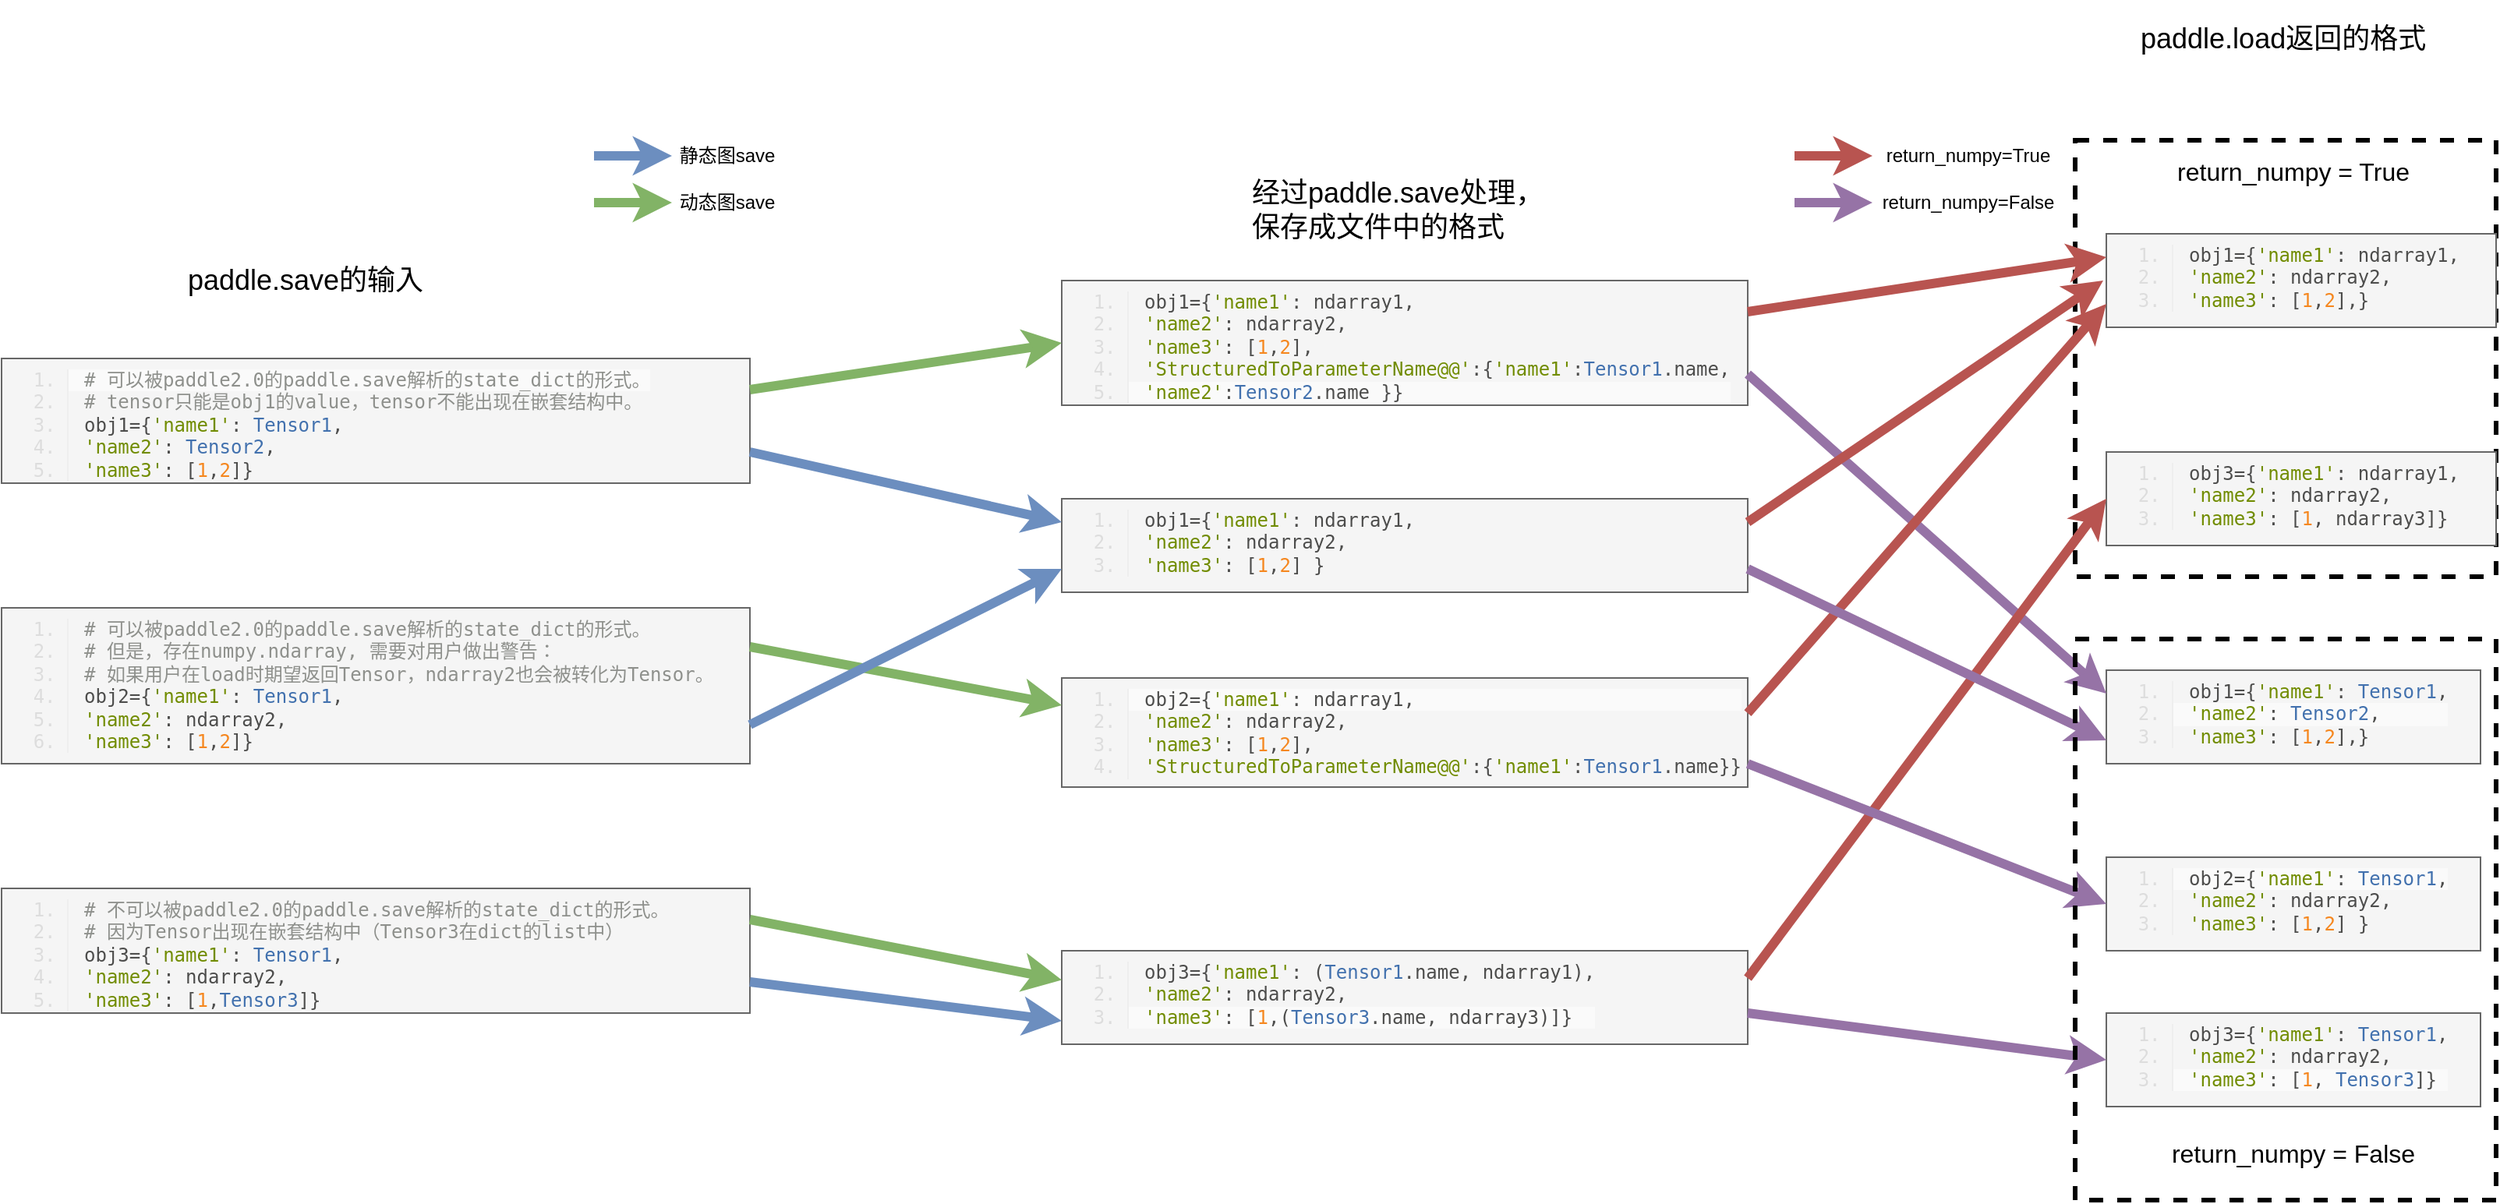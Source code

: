 <mxfile version="14.5.1" type="github">
  <diagram id="BOFwDPjg338fdRXlVryg" name="Page-1">
    <mxGraphModel dx="1106" dy="1994" grid="1" gridSize="10" guides="1" tooltips="1" connect="1" arrows="1" fold="1" page="1" pageScale="1" pageWidth="827" pageHeight="1169" math="0" shadow="0">
      <root>
        <mxCell id="0" />
        <mxCell id="1" parent="0" />
        <mxCell id="GyIqp0dEOlZTqXCWweCi-41" value="" style="rounded=0;whiteSpace=wrap;html=1;strokeWidth=3;fillColor=none;dashed=1;" parent="1" vertex="1">
          <mxGeometry x="1370" y="-100" width="270" height="280" as="geometry" />
        </mxCell>
        <mxCell id="GyIqp0dEOlZTqXCWweCi-3" style="edgeStyle=orthogonalEdgeStyle;rounded=0;orthogonalLoop=1;jettySize=auto;html=1;exitX=0.5;exitY=1;exitDx=0;exitDy=0;" parent="1" edge="1">
          <mxGeometry relative="1" as="geometry">
            <mxPoint x="260" y="150" as="sourcePoint" />
            <mxPoint x="260" y="150" as="targetPoint" />
          </mxGeometry>
        </mxCell>
        <mxCell id="GyIqp0dEOlZTqXCWweCi-7" value="&lt;meta charset=&quot;utf-8&quot;&gt;&lt;ol class=&quot;linenums&quot; style=&quot;box-sizing: border-box; outline: none; margin-top: 0px; margin-bottom: 0px; color: rgb(51, 51, 51); font-family: menlo, &amp;quot;bitstream vera sans mono&amp;quot;, &amp;quot;dejavu sans mono&amp;quot;, monaco, consolas, monospace; font-size: 12px; font-style: normal; font-weight: 400; letter-spacing: normal; text-align: left; text-indent: 0px; text-transform: none; word-spacing: 0px;&quot;&gt;&lt;li class=&quot;L0&quot; style=&quot;box-sizing: border-box ; outline: none ; border-left: 1px solid rgb(238 , 238 , 238) ; padding-left: 10px ; color: rgb(221 , 221 , 221) ; background-color: rgb(250 , 250 , 250)&quot;&gt;&lt;code style=&quot;box-sizing: border-box; outline: none; font-family: &amp;quot;source code pro&amp;quot;, monospace; font-size: inherit; padding: 0px; color: inherit; background: transparent; border-radius: 0px; border: none; margin: 0px;&quot;&gt;&lt;span class=&quot;com&quot; style=&quot;box-sizing: border-box ; outline: none ; color: rgb(142 , 144 , 140)&quot;&gt;# 可以被paddle2.0的paddle.save解析的state_dict的形式。&lt;/span&gt;&lt;/code&gt;&lt;/li&gt;&lt;li class=&quot;L1&quot; style=&quot;box-sizing: border-box ; outline: none ; border-left: 1px solid rgb(238 , 238 , 238) ; padding-left: 10px ; color: rgb(221 , 221 , 221)&quot;&gt;&lt;code style=&quot;box-sizing: border-box; outline: none; font-family: &amp;quot;source code pro&amp;quot;, monospace; font-size: inherit; padding: 0px; color: inherit; background: transparent; border-radius: 0px; border: none; margin: 0px;&quot;&gt;&lt;span class=&quot;com&quot; style=&quot;box-sizing: border-box ; outline: none ; color: rgb(142 , 144 , 140)&quot;&gt;# tensor只能是obj1的value，tensor不能出现在嵌套结构中。&lt;/span&gt;&lt;/code&gt;&lt;/li&gt;&lt;li class=&quot;L2&quot; style=&quot;box-sizing: border-box ; outline: none ; border-left: 1px solid rgb(238 , 238 , 238) ; padding-left: 10px ; color: rgb(221 , 221 , 221)&quot;&gt;&lt;code style=&quot;box-sizing: border-box; outline: none; font-family: &amp;quot;source code pro&amp;quot;, monospace; font-size: inherit; padding: 0px; color: inherit; background: transparent; border-radius: 0px; border: none; margin: 0px;&quot;&gt;&lt;span class=&quot;pln&quot; style=&quot;box-sizing: border-box ; outline: none ; color: rgb(77 , 77 , 76)&quot;&gt;obj1&lt;/span&gt;&lt;span class=&quot;pun&quot; style=&quot;box-sizing: border-box ; outline: none ; color: rgb(77 , 77 , 76)&quot;&gt;={&lt;/span&gt;&lt;span class=&quot;str&quot; style=&quot;box-sizing: border-box ; outline: none ; color: rgb(113 , 140 , 0)&quot;&gt;&#39;name1&#39;&lt;/span&gt;&lt;span class=&quot;pun&quot; style=&quot;box-sizing: border-box ; outline: none ; color: rgb(77 , 77 , 76)&quot;&gt;:&lt;/span&gt;&lt;span class=&quot;pln&quot; style=&quot;box-sizing: border-box ; outline: none ; color: rgb(77 , 77 , 76)&quot;&gt; &lt;/span&gt;&lt;span class=&quot;typ&quot; style=&quot;box-sizing: border-box ; outline: none ; color: rgb(66 , 113 , 174)&quot;&gt;Tensor1&lt;/span&gt;&lt;span class=&quot;pun&quot; style=&quot;box-sizing: border-box ; outline: none ; color: rgb(77 , 77 , 76)&quot;&gt;,&lt;/span&gt;&lt;span class=&quot;pln&quot; style=&quot;box-sizing: border-box ; outline: none ; color: rgb(77 , 77 , 76)&quot;&gt; &lt;/span&gt;&lt;/code&gt;&lt;/li&gt;&lt;li class=&quot;L3&quot; style=&quot;box-sizing: border-box ; outline: none ; border-left: 1px solid rgb(238 , 238 , 238) ; padding-left: 10px ; color: rgb(221 , 221 , 221)&quot;&gt;&lt;code style=&quot;box-sizing: border-box; outline: none; font-family: &amp;quot;source code pro&amp;quot;, monospace; font-size: inherit; padding: 0px; color: inherit; background: transparent; border-radius: 0px; border: none; margin: 0px;&quot;&gt;&lt;span class=&quot;pln&quot; style=&quot;box-sizing: border-box ; outline: none ; color: rgb(77 , 77 , 76)&quot;&gt;      &lt;/span&gt;&lt;span class=&quot;str&quot; style=&quot;box-sizing: border-box ; outline: none ; color: rgb(113 , 140 , 0)&quot;&gt;&#39;name2&#39;&lt;/span&gt;&lt;span class=&quot;pun&quot; style=&quot;box-sizing: border-box ; outline: none ; color: rgb(77 , 77 , 76)&quot;&gt;:&lt;/span&gt;&lt;span class=&quot;pln&quot; style=&quot;box-sizing: border-box ; outline: none ; color: rgb(77 , 77 , 76)&quot;&gt; &lt;/span&gt;&lt;span class=&quot;typ&quot; style=&quot;box-sizing: border-box ; outline: none ; color: rgb(66 , 113 , 174)&quot;&gt;Tensor2&lt;/span&gt;&lt;span class=&quot;pun&quot; style=&quot;box-sizing: border-box ; outline: none ; color: rgb(77 , 77 , 76)&quot;&gt;,&lt;/span&gt;&lt;span class=&quot;pln&quot; style=&quot;box-sizing: border-box ; outline: none ; color: rgb(77 , 77 , 76)&quot;&gt; &lt;/span&gt;&lt;/code&gt;&lt;/li&gt;&lt;li class=&quot;L4&quot; style=&quot;box-sizing: border-box ; outline: none ; border-left: 1px solid rgb(238 , 238 , 238) ; padding-left: 10px ; color: rgb(221 , 221 , 221)&quot;&gt;&lt;code style=&quot;box-sizing: border-box; outline: none; font-family: &amp;quot;source code pro&amp;quot;, monospace; font-size: inherit; padding: 0px; color: inherit; background: transparent; border-radius: 0px; border: none; margin: 0px;&quot;&gt;&lt;span class=&quot;pln&quot; style=&quot;box-sizing: border-box ; outline: none ; color: rgb(77 , 77 , 76)&quot;&gt;      &lt;/span&gt;&lt;span class=&quot;str&quot; style=&quot;box-sizing: border-box ; outline: none ; color: rgb(113 , 140 , 0)&quot;&gt;&#39;name3&#39;&lt;/span&gt;&lt;span class=&quot;pun&quot; style=&quot;box-sizing: border-box ; outline: none ; color: rgb(77 , 77 , 76)&quot;&gt;:&lt;/span&gt;&lt;span class=&quot;pln&quot; style=&quot;box-sizing: border-box ; outline: none ; color: rgb(77 , 77 , 76)&quot;&gt; &lt;/span&gt;&lt;span class=&quot;pun&quot; style=&quot;box-sizing: border-box ; outline: none ; color: rgb(77 , 77 , 76)&quot;&gt;[&lt;/span&gt;&lt;span class=&quot;lit&quot; style=&quot;box-sizing: border-box ; outline: none ; color: rgb(245 , 135 , 31)&quot;&gt;1&lt;/span&gt;&lt;span class=&quot;pun&quot; style=&quot;box-sizing: border-box ; outline: none ; color: rgb(77 , 77 , 76)&quot;&gt;,&lt;/span&gt;&lt;span class=&quot;lit&quot; style=&quot;box-sizing: border-box ; outline: none ; color: rgb(245 , 135 , 31)&quot;&gt;2&lt;/span&gt;&lt;span class=&quot;pun&quot; style=&quot;box-sizing: border-box ; outline: none ; color: rgb(77 , 77 , 76)&quot;&gt;]}&lt;/span&gt;&lt;/code&gt;&lt;/li&gt;&lt;/ol&gt;" style="text;whiteSpace=wrap;html=1;fillColor=#f5f5f5;strokeColor=#666666;fontColor=#333333;" parent="1" vertex="1">
          <mxGeometry x="40" y="40" width="480" height="80" as="geometry" />
        </mxCell>
        <mxCell id="GyIqp0dEOlZTqXCWweCi-10" value="&lt;meta charset=&quot;utf-8&quot;&gt;&lt;ol class=&quot;linenums&quot; style=&quot;box-sizing: border-box; outline: none; margin-top: 0px; margin-bottom: 0px; color: rgb(51, 51, 51); font-family: menlo, &amp;quot;bitstream vera sans mono&amp;quot;, &amp;quot;dejavu sans mono&amp;quot;, monaco, consolas, monospace; font-size: 12px; font-style: normal; font-weight: 400; letter-spacing: normal; text-align: left; text-indent: 0px; text-transform: none; word-spacing: 0px;&quot;&gt;&lt;li class=&quot;L6&quot; style=&quot;box-sizing: border-box ; outline: none ; border-left: 1px solid rgb(238 , 238 , 238) ; padding-left: 10px ; color: rgb(221 , 221 , 221)&quot;&gt;&lt;code style=&quot;box-sizing: border-box; outline: none; font-family: &amp;quot;source code pro&amp;quot;, monospace; font-size: inherit; padding: 0px; color: inherit; background: transparent; border-radius: 0px; border: none; margin: 0px;&quot;&gt;&lt;span class=&quot;com&quot; style=&quot;box-sizing: border-box ; outline: none ; color: rgb(142 , 144 , 140)&quot;&gt;# 可以被paddle2.0的paddle.save解析的state_dict的形式。&lt;/span&gt;&lt;/code&gt;&lt;/li&gt;&lt;li class=&quot;L7&quot; style=&quot;box-sizing: border-box ; outline: none ; border-left: 1px solid rgb(238 , 238 , 238) ; padding-left: 10px ; color: rgb(221 , 221 , 221)&quot;&gt;&lt;code style=&quot;box-sizing: border-box; outline: none; font-family: &amp;quot;source code pro&amp;quot;, monospace; font-size: inherit; padding: 0px; color: inherit; background: transparent; border-radius: 0px; border: none; margin: 0px;&quot;&gt;&lt;span class=&quot;com&quot; style=&quot;box-sizing: border-box ; outline: none ; color: rgb(142 , 144 , 140)&quot;&gt;# 但是，存在numpy.ndarray, 需要对用户做出警告：&lt;/span&gt;&lt;/code&gt;&lt;/li&gt;&lt;li class=&quot;L8&quot; style=&quot;box-sizing: border-box ; outline: none ; border-left: 1px solid rgb(238 , 238 , 238) ; padding-left: 10px ; color: rgb(221 , 221 , 221)&quot;&gt;&lt;code style=&quot;box-sizing: border-box; outline: none; font-family: &amp;quot;source code pro&amp;quot;, monospace; font-size: inherit; padding: 0px; color: inherit; background: transparent; border-radius: 0px; border: none; margin: 0px;&quot;&gt;&lt;span class=&quot;com&quot; style=&quot;box-sizing: border-box ; outline: none ; color: rgb(142 , 144 , 140)&quot;&gt;# 如果用户在load时期望返回Tensor，ndarray2也会被转化为Tensor。&lt;/span&gt;&lt;/code&gt;&lt;/li&gt;&lt;li class=&quot;L9&quot; style=&quot;box-sizing: border-box ; outline: none ; border-left: 1px solid rgb(238 , 238 , 238) ; padding-left: 10px ; color: rgb(221 , 221 , 221)&quot;&gt;&lt;code style=&quot;box-sizing: border-box; outline: none; font-family: &amp;quot;source code pro&amp;quot;, monospace; font-size: inherit; padding: 0px; color: inherit; background: transparent; border-radius: 0px; border: none; margin: 0px;&quot;&gt;&lt;span class=&quot;pln&quot; style=&quot;box-sizing: border-box ; outline: none ; color: rgb(77 , 77 , 76)&quot;&gt;obj2&lt;/span&gt;&lt;span class=&quot;pun&quot; style=&quot;box-sizing: border-box ; outline: none ; color: rgb(77 , 77 , 76)&quot;&gt;={&lt;/span&gt;&lt;span class=&quot;str&quot; style=&quot;box-sizing: border-box ; outline: none ; color: rgb(113 , 140 , 0)&quot;&gt;&#39;name1&#39;&lt;/span&gt;&lt;span class=&quot;pun&quot; style=&quot;box-sizing: border-box ; outline: none ; color: rgb(77 , 77 , 76)&quot;&gt;:&lt;/span&gt;&lt;span class=&quot;pln&quot; style=&quot;box-sizing: border-box ; outline: none ; color: rgb(77 , 77 , 76)&quot;&gt; &lt;/span&gt;&lt;span class=&quot;typ&quot; style=&quot;box-sizing: border-box ; outline: none ; color: rgb(66 , 113 , 174)&quot;&gt;Tensor1&lt;/span&gt;&lt;span class=&quot;pun&quot; style=&quot;box-sizing: border-box ; outline: none ; color: rgb(77 , 77 , 76)&quot;&gt;,&lt;/span&gt;&lt;span class=&quot;pln&quot; style=&quot;box-sizing: border-box ; outline: none ; color: rgb(77 , 77 , 76)&quot;&gt; &lt;/span&gt;&lt;/code&gt;&lt;/li&gt;&lt;li class=&quot;L0&quot; style=&quot;box-sizing: border-box ; outline: none ; border-left: 1px solid rgb(238 , 238 , 238) ; padding-left: 10px ; color: rgb(221 , 221 , 221)&quot;&gt;&lt;code style=&quot;box-sizing: border-box; outline: none; font-family: &amp;quot;source code pro&amp;quot;, monospace; font-size: inherit; padding: 0px; color: inherit; background: transparent; border-radius: 0px; border: none; margin: 0px;&quot;&gt;&lt;span class=&quot;pln&quot; style=&quot;box-sizing: border-box ; outline: none ; color: rgb(77 , 77 , 76)&quot;&gt;      &lt;/span&gt;&lt;span class=&quot;str&quot; style=&quot;box-sizing: border-box ; outline: none ; color: rgb(113 , 140 , 0)&quot;&gt;&#39;name2&#39;&lt;/span&gt;&lt;span class=&quot;pun&quot; style=&quot;box-sizing: border-box ; outline: none ; color: rgb(77 , 77 , 76)&quot;&gt;:&lt;/span&gt;&lt;span class=&quot;pln&quot; style=&quot;box-sizing: border-box ; outline: none ; color: rgb(77 , 77 , 76)&quot;&gt; ndarray2&lt;/span&gt;&lt;span class=&quot;pun&quot; style=&quot;box-sizing: border-box ; outline: none ; color: rgb(77 , 77 , 76)&quot;&gt;,&lt;/span&gt;&lt;span class=&quot;pln&quot; style=&quot;box-sizing: border-box ; outline: none ; color: rgb(77 , 77 , 76)&quot;&gt; &lt;/span&gt;&lt;/code&gt;&lt;/li&gt;&lt;li class=&quot;L1&quot; style=&quot;box-sizing: border-box ; outline: none ; border-left: 1px solid rgb(238 , 238 , 238) ; padding-left: 10px ; color: rgb(221 , 221 , 221)&quot;&gt;&lt;code style=&quot;box-sizing: border-box; outline: none; font-family: &amp;quot;source code pro&amp;quot;, monospace; font-size: inherit; padding: 0px; color: inherit; background: transparent; border-radius: 0px; border: none; margin: 0px;&quot;&gt;&lt;span class=&quot;pln&quot; style=&quot;box-sizing: border-box ; outline: none ; color: rgb(77 , 77 , 76)&quot;&gt;      &lt;/span&gt;&lt;span class=&quot;str&quot; style=&quot;box-sizing: border-box ; outline: none ; color: rgb(113 , 140 , 0)&quot;&gt;&#39;name3&#39;&lt;/span&gt;&lt;span class=&quot;pun&quot; style=&quot;box-sizing: border-box ; outline: none ; color: rgb(77 , 77 , 76)&quot;&gt;:&lt;/span&gt;&lt;span class=&quot;pln&quot; style=&quot;box-sizing: border-box ; outline: none ; color: rgb(77 , 77 , 76)&quot;&gt; &lt;/span&gt;&lt;span class=&quot;pun&quot; style=&quot;box-sizing: border-box ; outline: none ; color: rgb(77 , 77 , 76)&quot;&gt;[&lt;/span&gt;&lt;span class=&quot;lit&quot; style=&quot;box-sizing: border-box ; outline: none ; color: rgb(245 , 135 , 31)&quot;&gt;1&lt;/span&gt;&lt;span class=&quot;pun&quot; style=&quot;box-sizing: border-box ; outline: none ; color: rgb(77 , 77 , 76)&quot;&gt;,&lt;/span&gt;&lt;span class=&quot;lit&quot; style=&quot;box-sizing: border-box ; outline: none ; color: rgb(245 , 135 , 31)&quot;&gt;2&lt;/span&gt;&lt;span class=&quot;pun&quot; style=&quot;box-sizing: border-box ; outline: none ; color: rgb(77 , 77 , 76)&quot;&gt;]}&lt;/span&gt;&lt;/code&gt;&lt;/li&gt;&lt;/ol&gt;" style="text;whiteSpace=wrap;html=1;fillColor=#f5f5f5;strokeColor=#666666;fontColor=#333333;" parent="1" vertex="1">
          <mxGeometry x="40" y="200" width="480" height="100" as="geometry" />
        </mxCell>
        <mxCell id="GyIqp0dEOlZTqXCWweCi-11" value="&lt;meta charset=&quot;utf-8&quot;&gt;&lt;ol class=&quot;linenums&quot; style=&quot;box-sizing: border-box; outline: none; margin-top: 0px; margin-bottom: 0px; color: rgb(51, 51, 51); font-family: menlo, &amp;quot;bitstream vera sans mono&amp;quot;, &amp;quot;dejavu sans mono&amp;quot;, monaco, consolas, monospace; font-size: 12px; font-style: normal; font-weight: 400; letter-spacing: normal; text-align: left; text-indent: 0px; text-transform: none; word-spacing: 0px;&quot;&gt;&lt;li class=&quot;L3&quot; style=&quot;box-sizing: border-box ; outline: none ; border-left: 1px solid rgb(238 , 238 , 238) ; padding-left: 10px ; color: rgb(221 , 221 , 221)&quot;&gt;&lt;code style=&quot;box-sizing: border-box; outline: none; font-family: &amp;quot;source code pro&amp;quot;, monospace; font-size: inherit; padding: 0px; color: inherit; background: transparent; border-radius: 0px; border: none; margin: 0px;&quot;&gt;&lt;span class=&quot;com&quot; style=&quot;box-sizing: border-box ; outline: none ; color: rgb(142 , 144 , 140)&quot;&gt;# 不可以被paddle2.0的paddle.save解析的state_dict的形式。&lt;/span&gt;&lt;/code&gt;&lt;/li&gt;&lt;li class=&quot;L4&quot; style=&quot;box-sizing: border-box ; outline: none ; border-left: 1px solid rgb(238 , 238 , 238) ; padding-left: 10px ; color: rgb(221 , 221 , 221)&quot;&gt;&lt;code style=&quot;box-sizing: border-box; outline: none; font-family: &amp;quot;source code pro&amp;quot;, monospace; font-size: inherit; padding: 0px; color: inherit; background: transparent; border-radius: 0px; border: none; margin: 0px;&quot;&gt;&lt;span class=&quot;com&quot; style=&quot;box-sizing: border-box ; outline: none ; color: rgb(142 , 144 , 140)&quot;&gt;# 因为Tensor出现在嵌套结构中（Tensor3在dict的list中）&lt;/span&gt;&lt;/code&gt;&lt;/li&gt;&lt;li class=&quot;L5&quot; style=&quot;box-sizing: border-box ; outline: none ; border-left: 1px solid rgb(238 , 238 , 238) ; padding-left: 10px ; color: rgb(221 , 221 , 221)&quot;&gt;&lt;code style=&quot;box-sizing: border-box; outline: none; font-family: &amp;quot;source code pro&amp;quot;, monospace; font-size: inherit; padding: 0px; color: inherit; background: transparent; border-radius: 0px; border: none; margin: 0px;&quot;&gt;&lt;span class=&quot;pln&quot; style=&quot;box-sizing: border-box ; outline: none ; color: rgb(77 , 77 , 76)&quot;&gt;obj3&lt;/span&gt;&lt;span class=&quot;pun&quot; style=&quot;box-sizing: border-box ; outline: none ; color: rgb(77 , 77 , 76)&quot;&gt;={&lt;/span&gt;&lt;span class=&quot;str&quot; style=&quot;box-sizing: border-box ; outline: none ; color: rgb(113 , 140 , 0)&quot;&gt;&#39;name1&#39;&lt;/span&gt;&lt;span class=&quot;pun&quot; style=&quot;box-sizing: border-box ; outline: none ; color: rgb(77 , 77 , 76)&quot;&gt;:&lt;/span&gt;&lt;span class=&quot;pln&quot; style=&quot;box-sizing: border-box ; outline: none ; color: rgb(77 , 77 , 76)&quot;&gt; &lt;/span&gt;&lt;span class=&quot;typ&quot; style=&quot;box-sizing: border-box ; outline: none ; color: rgb(66 , 113 , 174)&quot;&gt;Tensor1&lt;/span&gt;&lt;span class=&quot;pun&quot; style=&quot;box-sizing: border-box ; outline: none ; color: rgb(77 , 77 , 76)&quot;&gt;,&lt;/span&gt;&lt;span class=&quot;pln&quot; style=&quot;box-sizing: border-box ; outline: none ; color: rgb(77 , 77 , 76)&quot;&gt; &lt;/span&gt;&lt;/code&gt;&lt;/li&gt;&lt;li class=&quot;L6&quot; style=&quot;box-sizing: border-box ; outline: none ; border-left: 1px solid rgb(238 , 238 , 238) ; padding-left: 10px ; color: rgb(221 , 221 , 221)&quot;&gt;&lt;code style=&quot;box-sizing: border-box; outline: none; font-family: &amp;quot;source code pro&amp;quot;, monospace; font-size: inherit; padding: 0px; color: inherit; background: transparent; border-radius: 0px; border: none; margin: 0px;&quot;&gt;&lt;span class=&quot;pln&quot; style=&quot;box-sizing: border-box ; outline: none ; color: rgb(77 , 77 , 76)&quot;&gt;      &lt;/span&gt;&lt;span class=&quot;str&quot; style=&quot;box-sizing: border-box ; outline: none ; color: rgb(113 , 140 , 0)&quot;&gt;&#39;name2&#39;&lt;/span&gt;&lt;span class=&quot;pun&quot; style=&quot;box-sizing: border-box ; outline: none ; color: rgb(77 , 77 , 76)&quot;&gt;:&lt;/span&gt;&lt;span class=&quot;pln&quot; style=&quot;box-sizing: border-box ; outline: none ; color: rgb(77 , 77 , 76)&quot;&gt; ndarray2&lt;/span&gt;&lt;span class=&quot;pun&quot; style=&quot;box-sizing: border-box ; outline: none ; color: rgb(77 , 77 , 76)&quot;&gt;,&lt;/span&gt;&lt;span class=&quot;pln&quot; style=&quot;box-sizing: border-box ; outline: none ; color: rgb(77 , 77 , 76)&quot;&gt; &lt;/span&gt;&lt;/code&gt;&lt;/li&gt;&lt;li class=&quot;L7&quot; style=&quot;box-sizing: border-box ; outline: none ; border-left: 1px solid rgb(238 , 238 , 238) ; padding-left: 10px ; color: rgb(221 , 221 , 221)&quot;&gt;&lt;code style=&quot;box-sizing: border-box; outline: none; font-family: &amp;quot;source code pro&amp;quot;, monospace; font-size: inherit; padding: 0px; color: inherit; background: transparent; border-radius: 0px; border: none; margin: 0px;&quot;&gt;&lt;span class=&quot;pln&quot; style=&quot;box-sizing: border-box ; outline: none ; color: rgb(77 , 77 , 76)&quot;&gt;      &lt;/span&gt;&lt;span class=&quot;str&quot; style=&quot;box-sizing: border-box ; outline: none ; color: rgb(113 , 140 , 0)&quot;&gt;&#39;name3&#39;&lt;/span&gt;&lt;span class=&quot;pun&quot; style=&quot;box-sizing: border-box ; outline: none ; color: rgb(77 , 77 , 76)&quot;&gt;:&lt;/span&gt;&lt;span class=&quot;pln&quot; style=&quot;box-sizing: border-box ; outline: none ; color: rgb(77 , 77 , 76)&quot;&gt; &lt;/span&gt;&lt;span class=&quot;pun&quot; style=&quot;box-sizing: border-box ; outline: none ; color: rgb(77 , 77 , 76)&quot;&gt;[&lt;/span&gt;&lt;span class=&quot;lit&quot; style=&quot;box-sizing: border-box ; outline: none ; color: rgb(245 , 135 , 31)&quot;&gt;1&lt;/span&gt;&lt;span class=&quot;pun&quot; style=&quot;box-sizing: border-box ; outline: none ; color: rgb(77 , 77 , 76)&quot;&gt;,&lt;/span&gt;&lt;span class=&quot;typ&quot; style=&quot;box-sizing: border-box ; outline: none ; color: rgb(66 , 113 , 174)&quot;&gt;Tensor3&lt;/span&gt;&lt;span class=&quot;pun&quot; style=&quot;box-sizing: border-box ; outline: none ; color: rgb(77 , 77 , 76)&quot;&gt;]}&lt;/span&gt;&lt;/code&gt;&lt;/li&gt;&lt;/ol&gt;" style="text;whiteSpace=wrap;html=1;fillColor=#f5f5f5;strokeColor=#666666;fontColor=#333333;" parent="1" vertex="1">
          <mxGeometry x="40" y="380" width="480" height="80" as="geometry" />
        </mxCell>
        <mxCell id="GyIqp0dEOlZTqXCWweCi-12" value="&lt;meta charset=&quot;utf-8&quot;&gt;&lt;ol class=&quot;linenums&quot; style=&quot;box-sizing: border-box; outline: none; margin-top: 0px; margin-bottom: 0px; color: rgb(51, 51, 51); font-family: menlo, &amp;quot;bitstream vera sans mono&amp;quot;, &amp;quot;dejavu sans mono&amp;quot;, monaco, consolas, monospace; font-size: 12px; font-style: normal; font-weight: 400; letter-spacing: normal; text-align: left; text-indent: 0px; text-transform: none; word-spacing: 0px;&quot;&gt;&lt;li class=&quot;L0&quot; style=&quot;box-sizing: border-box ; outline: none ; border-left: 1px solid rgb(238 , 238 , 238) ; padding-left: 10px ; color: rgb(221 , 221 , 221)&quot;&gt;&lt;code style=&quot;box-sizing: border-box; outline: none; font-family: &amp;quot;source code pro&amp;quot;, monospace; font-size: inherit; padding: 0px; color: inherit; background: transparent; border-radius: 0px; border: none; margin: 0px;&quot;&gt;&lt;span class=&quot;pln&quot; style=&quot;box-sizing: border-box ; outline: none ; color: rgb(77 , 77 , 76)&quot;&gt;obj1&lt;/span&gt;&lt;span class=&quot;pun&quot; style=&quot;box-sizing: border-box ; outline: none ; color: rgb(77 , 77 , 76)&quot;&gt;={&lt;/span&gt;&lt;span class=&quot;str&quot; style=&quot;box-sizing: border-box ; outline: none ; color: rgb(113 , 140 , 0)&quot;&gt;&#39;name1&#39;&lt;/span&gt;&lt;span class=&quot;pun&quot; style=&quot;box-sizing: border-box ; outline: none ; color: rgb(77 , 77 , 76)&quot;&gt;:&lt;/span&gt;&lt;span class=&quot;pln&quot; style=&quot;box-sizing: border-box ; outline: none ; color: rgb(77 , 77 , 76)&quot;&gt; ndarray1&lt;/span&gt;&lt;span class=&quot;pun&quot; style=&quot;box-sizing: border-box ; outline: none ; color: rgb(77 , 77 , 76)&quot;&gt;,&lt;/span&gt;&lt;span class=&quot;pln&quot; style=&quot;box-sizing: border-box ; outline: none ; color: rgb(77 , 77 , 76)&quot;&gt; &lt;/span&gt;&lt;/code&gt;&lt;/li&gt;&lt;li class=&quot;L1&quot; style=&quot;box-sizing: border-box ; outline: none ; border-left: 1px solid rgb(238 , 238 , 238) ; padding-left: 10px ; color: rgb(221 , 221 , 221)&quot;&gt;&lt;code style=&quot;box-sizing: border-box; outline: none; font-family: &amp;quot;source code pro&amp;quot;, monospace; font-size: inherit; padding: 0px; color: inherit; background: transparent; border-radius: 0px; border: none; margin: 0px;&quot;&gt;&lt;span class=&quot;pln&quot; style=&quot;box-sizing: border-box ; outline: none ; color: rgb(77 , 77 , 76)&quot;&gt;      &lt;/span&gt;&lt;span class=&quot;str&quot; style=&quot;box-sizing: border-box ; outline: none ; color: rgb(113 , 140 , 0)&quot;&gt;&#39;name2&#39;&lt;/span&gt;&lt;span class=&quot;pun&quot; style=&quot;box-sizing: border-box ; outline: none ; color: rgb(77 , 77 , 76)&quot;&gt;:&lt;/span&gt;&lt;span class=&quot;pln&quot; style=&quot;box-sizing: border-box ; outline: none ; color: rgb(77 , 77 , 76)&quot;&gt; ndarray2&lt;/span&gt;&lt;span class=&quot;pun&quot; style=&quot;box-sizing: border-box ; outline: none ; color: rgb(77 , 77 , 76)&quot;&gt;,&lt;/span&gt;&lt;span class=&quot;pln&quot; style=&quot;box-sizing: border-box ; outline: none ; color: rgb(77 , 77 , 76)&quot;&gt; &lt;/span&gt;&lt;/code&gt;&lt;/li&gt;&lt;li class=&quot;L2&quot; style=&quot;box-sizing: border-box ; outline: none ; border-left: 1px solid rgb(238 , 238 , 238) ; padding-left: 10px ; color: rgb(221 , 221 , 221)&quot;&gt;&lt;code style=&quot;box-sizing: border-box; outline: none; font-family: &amp;quot;source code pro&amp;quot;, monospace; font-size: inherit; padding: 0px; color: inherit; background: transparent; border-radius: 0px; border: none; margin: 0px;&quot;&gt;&lt;span class=&quot;pln&quot; style=&quot;box-sizing: border-box ; outline: none ; color: rgb(77 , 77 , 76)&quot;&gt;      &lt;/span&gt;&lt;span class=&quot;str&quot; style=&quot;box-sizing: border-box ; outline: none ; color: rgb(113 , 140 , 0)&quot;&gt;&#39;name3&#39;&lt;/span&gt;&lt;span class=&quot;pun&quot; style=&quot;box-sizing: border-box ; outline: none ; color: rgb(77 , 77 , 76)&quot;&gt;:&lt;/span&gt;&lt;span class=&quot;pln&quot; style=&quot;box-sizing: border-box ; outline: none ; color: rgb(77 , 77 , 76)&quot;&gt; &lt;/span&gt;&lt;span class=&quot;pun&quot; style=&quot;box-sizing: border-box ; outline: none ; color: rgb(77 , 77 , 76)&quot;&gt;[&lt;/span&gt;&lt;span class=&quot;lit&quot; style=&quot;box-sizing: border-box ; outline: none ; color: rgb(245 , 135 , 31)&quot;&gt;1&lt;/span&gt;&lt;span class=&quot;pun&quot; style=&quot;box-sizing: border-box ; outline: none ; color: rgb(77 , 77 , 76)&quot;&gt;,&lt;/span&gt;&lt;span class=&quot;lit&quot; style=&quot;box-sizing: border-box ; outline: none ; color: rgb(245 , 135 , 31)&quot;&gt;2&lt;/span&gt;&lt;span class=&quot;pun&quot; style=&quot;box-sizing: border-box ; outline: none ; color: rgb(77 , 77 , 76)&quot;&gt;],&lt;/span&gt;&lt;/code&gt;&lt;/li&gt;&lt;li class=&quot;L3&quot; style=&quot;box-sizing: border-box ; outline: none ; border-left: 1px solid rgb(238 , 238 , 238) ; padding-left: 10px ; color: rgb(221 , 221 , 221)&quot;&gt;&lt;code style=&quot;box-sizing: border-box; outline: none; font-family: &amp;quot;source code pro&amp;quot;, monospace; font-size: inherit; padding: 0px; color: inherit; background: transparent; border-radius: 0px; border: none; margin: 0px;&quot;&gt;&lt;span class=&quot;pln&quot; style=&quot;box-sizing: border-box ; outline: none ; color: rgb(77 , 77 , 76)&quot;&gt;      &lt;/span&gt;&lt;span class=&quot;str&quot; style=&quot;box-sizing: border-box ; outline: none ; color: rgb(113 , 140 , 0)&quot;&gt;&#39;StructuredToParameterName@@&#39;&lt;/span&gt;&lt;span class=&quot;pun&quot; style=&quot;box-sizing: border-box ; outline: none ; color: rgb(77 , 77 , 76)&quot;&gt;:{&lt;/span&gt;&lt;span class=&quot;str&quot; style=&quot;box-sizing: border-box ; outline: none ; color: rgb(113 , 140 , 0)&quot;&gt;&#39;name1&#39;&lt;/span&gt;&lt;span class=&quot;pun&quot; style=&quot;box-sizing: border-box ; outline: none ; color: rgb(77 , 77 , 76)&quot;&gt;:&lt;/span&gt;&lt;span class=&quot;typ&quot; style=&quot;box-sizing: border-box ; outline: none ; color: rgb(66 , 113 , 174)&quot;&gt;Tensor1&lt;/span&gt;&lt;span class=&quot;pun&quot; style=&quot;box-sizing: border-box ; outline: none ; color: rgb(77 , 77 , 76)&quot;&gt;.&lt;/span&gt;&lt;span class=&quot;pln&quot; style=&quot;box-sizing: border-box ; outline: none ; color: rgb(77 , 77 , 76)&quot;&gt;name&lt;/span&gt;&lt;span class=&quot;pun&quot; style=&quot;box-sizing: border-box ; outline: none ; color: rgb(77 , 77 , 76)&quot;&gt;,&lt;/span&gt;&lt;span class=&quot;pln&quot; style=&quot;box-sizing: border-box ; outline: none ; color: rgb(77 , 77 , 76)&quot;&gt; &lt;/span&gt;&lt;/code&gt;&lt;/li&gt;&lt;li class=&quot;L4&quot; style=&quot;box-sizing: border-box ; outline: none ; border-left: 1px solid rgb(238 , 238 , 238) ; padding-left: 10px ; color: rgb(221 , 221 , 221) ; background-color: rgb(250 , 250 , 250)&quot;&gt;&lt;code style=&quot;box-sizing: border-box; outline: none; font-family: &amp;quot;source code pro&amp;quot;, monospace; font-size: inherit; padding: 0px; color: inherit; background: transparent; border-radius: 0px; border: none; margin: 0px;&quot;&gt;&lt;span class=&quot;pln&quot; style=&quot;box-sizing: border-box ; outline: none ; color: rgb(77 , 77 , 76)&quot;&gt;                                     &lt;/span&gt;&lt;span class=&quot;str&quot; style=&quot;box-sizing: border-box ; outline: none ; color: rgb(113 , 140 , 0)&quot;&gt;&#39;name2&#39;&lt;/span&gt;&lt;span class=&quot;pun&quot; style=&quot;box-sizing: border-box ; outline: none ; color: rgb(77 , 77 , 76)&quot;&gt;:&lt;/span&gt;&lt;span class=&quot;typ&quot; style=&quot;box-sizing: border-box ; outline: none ; color: rgb(66 , 113 , 174)&quot;&gt;Tensor2&lt;/span&gt;&lt;span class=&quot;pun&quot; style=&quot;box-sizing: border-box ; outline: none ; color: rgb(77 , 77 , 76)&quot;&gt;.&lt;/span&gt;&lt;span class=&quot;pln&quot; style=&quot;box-sizing: border-box ; outline: none ; color: rgb(77 , 77 , 76)&quot;&gt;name &lt;/span&gt;&lt;span class=&quot;pun&quot; style=&quot;box-sizing: border-box ; outline: none ; color: rgb(77 , 77 , 76)&quot;&gt;}}&lt;/span&gt;&lt;/code&gt;&lt;/li&gt;&lt;/ol&gt;" style="text;whiteSpace=wrap;html=1;fillColor=#f5f5f5;strokeColor=#666666;fontColor=#333333;" parent="1" vertex="1">
          <mxGeometry x="720" y="-10" width="440" height="80" as="geometry" />
        </mxCell>
        <mxCell id="GyIqp0dEOlZTqXCWweCi-14" value="&lt;meta charset=&quot;utf-8&quot;&gt;&lt;ol class=&quot;linenums&quot; style=&quot;box-sizing: border-box; outline: none; margin-top: 0px; margin-bottom: 0px; color: rgb(51, 51, 51); font-family: menlo, &amp;quot;bitstream vera sans mono&amp;quot;, &amp;quot;dejavu sans mono&amp;quot;, monaco, consolas, monospace; font-size: 12px; font-style: normal; font-weight: 400; letter-spacing: normal; text-align: left; text-indent: 0px; text-transform: none; word-spacing: 0px;&quot;&gt;&lt;li class=&quot;L1&quot; style=&quot;box-sizing: border-box ; outline: none ; border-left: 1px solid rgb(238 , 238 , 238) ; padding-left: 10px ; color: rgb(221 , 221 , 221)&quot;&gt;&lt;code style=&quot;box-sizing: border-box; outline: none; font-family: &amp;quot;source code pro&amp;quot;, monospace; font-size: inherit; padding: 0px; color: inherit; background: transparent; border-radius: 0px; border: none; margin: 0px;&quot;&gt;&lt;span class=&quot;pln&quot; style=&quot;box-sizing: border-box ; outline: none ; color: rgb(77 , 77 , 76)&quot;&gt;obj3&lt;/span&gt;&lt;span class=&quot;pun&quot; style=&quot;box-sizing: border-box ; outline: none ; color: rgb(77 , 77 , 76)&quot;&gt;={&lt;/span&gt;&lt;span class=&quot;str&quot; style=&quot;box-sizing: border-box ; outline: none ; color: rgb(113 , 140 , 0)&quot;&gt;&#39;name1&#39;&lt;/span&gt;&lt;span class=&quot;pun&quot; style=&quot;box-sizing: border-box ; outline: none ; color: rgb(77 , 77 , 76)&quot;&gt;:&lt;/span&gt;&lt;span class=&quot;pln&quot; style=&quot;box-sizing: border-box ; outline: none ; color: rgb(77 , 77 , 76)&quot;&gt; &lt;/span&gt;&lt;span class=&quot;pun&quot; style=&quot;box-sizing: border-box ; outline: none ; color: rgb(77 , 77 , 76)&quot;&gt;(&lt;/span&gt;&lt;span class=&quot;typ&quot; style=&quot;box-sizing: border-box ; outline: none ; color: rgb(66 , 113 , 174)&quot;&gt;Tensor1&lt;/span&gt;&lt;span class=&quot;pun&quot; style=&quot;box-sizing: border-box ; outline: none ; color: rgb(77 , 77 , 76)&quot;&gt;.&lt;/span&gt;&lt;span class=&quot;pln&quot; style=&quot;box-sizing: border-box ; outline: none ; color: rgb(77 , 77 , 76)&quot;&gt;name&lt;/span&gt;&lt;span class=&quot;pun&quot; style=&quot;box-sizing: border-box ; outline: none ; color: rgb(77 , 77 , 76)&quot;&gt;,&lt;/span&gt;&lt;span class=&quot;pln&quot; style=&quot;box-sizing: border-box ; outline: none ; color: rgb(77 , 77 , 76)&quot;&gt; ndarray1&lt;/span&gt;&lt;span class=&quot;pun&quot; style=&quot;box-sizing: border-box ; outline: none ; color: rgb(77 , 77 , 76)&quot;&gt;),&lt;/span&gt;&lt;span class=&quot;pln&quot; style=&quot;box-sizing: border-box ; outline: none ; color: rgb(77 , 77 , 76)&quot;&gt; &lt;/span&gt;&lt;/code&gt;&lt;/li&gt;&lt;li class=&quot;L2&quot; style=&quot;box-sizing: border-box ; outline: none ; border-left: 1px solid rgb(238 , 238 , 238) ; padding-left: 10px ; color: rgb(221 , 221 , 221)&quot;&gt;&lt;code style=&quot;box-sizing: border-box; outline: none; font-family: &amp;quot;source code pro&amp;quot;, monospace; font-size: inherit; padding: 0px; color: inherit; background: transparent; border-radius: 0px; border: none; margin: 0px;&quot;&gt;&lt;span class=&quot;pln&quot; style=&quot;box-sizing: border-box ; outline: none ; color: rgb(77 , 77 , 76)&quot;&gt;      &lt;/span&gt;&lt;span class=&quot;str&quot; style=&quot;box-sizing: border-box ; outline: none ; color: rgb(113 , 140 , 0)&quot;&gt;&#39;name2&#39;&lt;/span&gt;&lt;span class=&quot;pun&quot; style=&quot;box-sizing: border-box ; outline: none ; color: rgb(77 , 77 , 76)&quot;&gt;:&lt;/span&gt;&lt;span class=&quot;pln&quot; style=&quot;box-sizing: border-box ; outline: none ; color: rgb(77 , 77 , 76)&quot;&gt; ndarray2&lt;/span&gt;&lt;span class=&quot;pun&quot; style=&quot;box-sizing: border-box ; outline: none ; color: rgb(77 , 77 , 76)&quot;&gt;,&lt;/span&gt;&lt;span class=&quot;pln&quot; style=&quot;box-sizing: border-box ; outline: none ; color: rgb(77 , 77 , 76)&quot;&gt; &lt;/span&gt;&lt;/code&gt;&lt;/li&gt;&lt;li class=&quot;L3&quot; style=&quot;box-sizing: border-box ; outline: none ; border-left: 1px solid rgb(238 , 238 , 238) ; padding-left: 10px ; color: rgb(221 , 221 , 221) ; background-color: rgb(250 , 250 , 250)&quot;&gt;&lt;code style=&quot;box-sizing: border-box; outline: none; font-family: &amp;quot;source code pro&amp;quot;, monospace; font-size: inherit; padding: 0px; color: inherit; background: transparent; border-radius: 0px; border: none; margin: 0px;&quot;&gt;&lt;span class=&quot;pln&quot; style=&quot;box-sizing: border-box ; outline: none ; color: rgb(77 , 77 , 76)&quot;&gt;      &lt;/span&gt;&lt;span class=&quot;str&quot; style=&quot;box-sizing: border-box ; outline: none ; color: rgb(113 , 140 , 0)&quot;&gt;&#39;name3&#39;&lt;/span&gt;&lt;span class=&quot;pun&quot; style=&quot;box-sizing: border-box ; outline: none ; color: rgb(77 , 77 , 76)&quot;&gt;:&lt;/span&gt;&lt;span class=&quot;pln&quot; style=&quot;box-sizing: border-box ; outline: none ; color: rgb(77 , 77 , 76)&quot;&gt; &lt;/span&gt;&lt;span class=&quot;pun&quot; style=&quot;box-sizing: border-box ; outline: none ; color: rgb(77 , 77 , 76)&quot;&gt;[&lt;/span&gt;&lt;span class=&quot;lit&quot; style=&quot;box-sizing: border-box ; outline: none ; color: rgb(245 , 135 , 31)&quot;&gt;1&lt;/span&gt;&lt;span class=&quot;pun&quot; style=&quot;box-sizing: border-box ; outline: none ; color: rgb(77 , 77 , 76)&quot;&gt;,(&lt;/span&gt;&lt;span class=&quot;typ&quot; style=&quot;box-sizing: border-box ; outline: none ; color: rgb(66 , 113 , 174)&quot;&gt;Tensor3&lt;/span&gt;&lt;span class=&quot;pun&quot; style=&quot;box-sizing: border-box ; outline: none ; color: rgb(77 , 77 , 76)&quot;&gt;.&lt;/span&gt;&lt;span class=&quot;pln&quot; style=&quot;box-sizing: border-box ; outline: none ; color: rgb(77 , 77 , 76)&quot;&gt;name&lt;/span&gt;&lt;span class=&quot;pun&quot; style=&quot;box-sizing: border-box ; outline: none ; color: rgb(77 , 77 , 76)&quot;&gt;,&lt;/span&gt;&lt;span class=&quot;pln&quot; style=&quot;box-sizing: border-box ; outline: none ; color: rgb(77 , 77 , 76)&quot;&gt; ndarray3&lt;/span&gt;&lt;span class=&quot;pun&quot; style=&quot;box-sizing: border-box ; outline: none ; color: rgb(77 , 77 , 76)&quot;&gt;)]}&lt;/span&gt;&lt;/code&gt;&lt;/li&gt;&lt;/ol&gt;" style="text;whiteSpace=wrap;html=1;fillColor=#f5f5f5;strokeColor=#666666;fontColor=#333333;" parent="1" vertex="1">
          <mxGeometry x="720" y="420" width="440" height="60" as="geometry" />
        </mxCell>
        <mxCell id="GyIqp0dEOlZTqXCWweCi-15" value="&lt;meta charset=&quot;utf-8&quot;&gt;&lt;ol class=&quot;linenums&quot; style=&quot;box-sizing: border-box; outline: none; margin-top: 0px; margin-bottom: 0px; color: rgb(51, 51, 51); font-family: menlo, &amp;quot;bitstream vera sans mono&amp;quot;, &amp;quot;dejavu sans mono&amp;quot;, monaco, consolas, monospace; font-size: 12px; font-style: normal; font-weight: 400; letter-spacing: normal; text-align: left; text-indent: 0px; text-transform: none; word-spacing: 0px;&quot;&gt;&lt;li class=&quot;L6&quot; style=&quot;box-sizing: border-box ; outline: none ; border-left: 1px solid rgb(238 , 238 , 238) ; padding-left: 10px ; color: rgb(221 , 221 , 221) ; background-color: rgb(250 , 250 , 250)&quot;&gt;&lt;code style=&quot;box-sizing: border-box; outline: none; font-family: &amp;quot;source code pro&amp;quot;, monospace; font-size: inherit; padding: 0px; color: inherit; background: transparent; border-radius: 0px; border: none; margin: 0px;&quot;&gt;&lt;span class=&quot;pln&quot; style=&quot;box-sizing: border-box ; outline: none ; color: rgb(77 , 77 , 76)&quot;&gt;obj2&lt;/span&gt;&lt;span class=&quot;pun&quot; style=&quot;box-sizing: border-box ; outline: none ; color: rgb(77 , 77 , 76)&quot;&gt;={&lt;/span&gt;&lt;span class=&quot;str&quot; style=&quot;box-sizing: border-box ; outline: none ; color: rgb(113 , 140 , 0)&quot;&gt;&#39;name1&#39;&lt;/span&gt;&lt;span class=&quot;pun&quot; style=&quot;box-sizing: border-box ; outline: none ; color: rgb(77 , 77 , 76)&quot;&gt;:&lt;/span&gt;&lt;span class=&quot;pln&quot; style=&quot;box-sizing: border-box ; outline: none ; color: rgb(77 , 77 , 76)&quot;&gt; ndarray1&lt;/span&gt;&lt;span class=&quot;pun&quot; style=&quot;box-sizing: border-box ; outline: none ; color: rgb(77 , 77 , 76)&quot;&gt;,&lt;/span&gt;&lt;span class=&quot;pln&quot; style=&quot;box-sizing: border-box ; outline: none ; color: rgb(77 , 77 , 76)&quot;&gt; &lt;/span&gt;&lt;/code&gt;&lt;/li&gt;&lt;li class=&quot;L7&quot; style=&quot;box-sizing: border-box ; outline: none ; border-left: 1px solid rgb(238 , 238 , 238) ; padding-left: 10px ; color: rgb(221 , 221 , 221)&quot;&gt;&lt;code style=&quot;box-sizing: border-box; outline: none; font-family: &amp;quot;source code pro&amp;quot;, monospace; font-size: inherit; padding: 0px; color: inherit; background: transparent; border-radius: 0px; border: none; margin: 0px;&quot;&gt;&lt;span class=&quot;pln&quot; style=&quot;box-sizing: border-box ; outline: none ; color: rgb(77 , 77 , 76)&quot;&gt;      &lt;/span&gt;&lt;span class=&quot;str&quot; style=&quot;box-sizing: border-box ; outline: none ; color: rgb(113 , 140 , 0)&quot;&gt;&#39;name2&#39;&lt;/span&gt;&lt;span class=&quot;pun&quot; style=&quot;box-sizing: border-box ; outline: none ; color: rgb(77 , 77 , 76)&quot;&gt;:&lt;/span&gt;&lt;span class=&quot;pln&quot; style=&quot;box-sizing: border-box ; outline: none ; color: rgb(77 , 77 , 76)&quot;&gt; ndarray2&lt;/span&gt;&lt;span class=&quot;pun&quot; style=&quot;box-sizing: border-box ; outline: none ; color: rgb(77 , 77 , 76)&quot;&gt;,&lt;/span&gt;&lt;span class=&quot;pln&quot; style=&quot;box-sizing: border-box ; outline: none ; color: rgb(77 , 77 , 76)&quot;&gt; &lt;/span&gt;&lt;/code&gt;&lt;/li&gt;&lt;li class=&quot;L8&quot; style=&quot;box-sizing: border-box ; outline: none ; border-left: 1px solid rgb(238 , 238 , 238) ; padding-left: 10px ; color: rgb(221 , 221 , 221)&quot;&gt;&lt;code style=&quot;box-sizing: border-box; outline: none; font-family: &amp;quot;source code pro&amp;quot;, monospace; font-size: inherit; padding: 0px; color: inherit; background: transparent; border-radius: 0px; border: none; margin: 0px;&quot;&gt;&lt;span class=&quot;pln&quot; style=&quot;box-sizing: border-box ; outline: none ; color: rgb(77 , 77 , 76)&quot;&gt;      &lt;/span&gt;&lt;span class=&quot;str&quot; style=&quot;box-sizing: border-box ; outline: none ; color: rgb(113 , 140 , 0)&quot;&gt;&#39;name3&#39;&lt;/span&gt;&lt;span class=&quot;pun&quot; style=&quot;box-sizing: border-box ; outline: none ; color: rgb(77 , 77 , 76)&quot;&gt;:&lt;/span&gt;&lt;span class=&quot;pln&quot; style=&quot;box-sizing: border-box ; outline: none ; color: rgb(77 , 77 , 76)&quot;&gt; &lt;/span&gt;&lt;span class=&quot;pun&quot; style=&quot;box-sizing: border-box ; outline: none ; color: rgb(77 , 77 , 76)&quot;&gt;[&lt;/span&gt;&lt;span class=&quot;lit&quot; style=&quot;box-sizing: border-box ; outline: none ; color: rgb(245 , 135 , 31)&quot;&gt;1&lt;/span&gt;&lt;span class=&quot;pun&quot; style=&quot;box-sizing: border-box ; outline: none ; color: rgb(77 , 77 , 76)&quot;&gt;,&lt;/span&gt;&lt;span class=&quot;lit&quot; style=&quot;box-sizing: border-box ; outline: none ; color: rgb(245 , 135 , 31)&quot;&gt;2&lt;/span&gt;&lt;span class=&quot;pun&quot; style=&quot;box-sizing: border-box ; outline: none ; color: rgb(77 , 77 , 76)&quot;&gt;],&lt;/span&gt;&lt;span class=&quot;pln&quot; style=&quot;box-sizing: border-box ; outline: none ; color: rgb(77 , 77 , 76)&quot;&gt; &lt;/span&gt;&lt;/code&gt;&lt;/li&gt;&lt;li class=&quot;L9&quot; style=&quot;box-sizing: border-box ; outline: none ; border-left: 1px solid rgb(238 , 238 , 238) ; padding-left: 10px ; color: rgb(221 , 221 , 221)&quot;&gt;&lt;code style=&quot;box-sizing: border-box; outline: none; font-family: &amp;quot;source code pro&amp;quot;, monospace; font-size: inherit; padding: 0px; color: inherit; background: transparent; border-radius: 0px; border: none; margin: 0px;&quot;&gt;&lt;span class=&quot;pln&quot; style=&quot;box-sizing: border-box ; outline: none ; color: rgb(77 , 77 , 76)&quot;&gt;      &lt;/span&gt;&lt;span class=&quot;str&quot; style=&quot;box-sizing: border-box ; outline: none ; color: rgb(113 , 140 , 0)&quot;&gt;&#39;StructuredToParameterName@@&#39;&lt;/span&gt;&lt;span class=&quot;pun&quot; style=&quot;box-sizing: border-box ; outline: none ; color: rgb(77 , 77 , 76)&quot;&gt;:{&lt;/span&gt;&lt;span class=&quot;str&quot; style=&quot;box-sizing: border-box ; outline: none ; color: rgb(113 , 140 , 0)&quot;&gt;&#39;name1&#39;&lt;/span&gt;&lt;span class=&quot;pun&quot; style=&quot;box-sizing: border-box ; outline: none ; color: rgb(77 , 77 , 76)&quot;&gt;:&lt;/span&gt;&lt;span class=&quot;typ&quot; style=&quot;box-sizing: border-box ; outline: none ; color: rgb(66 , 113 , 174)&quot;&gt;Tensor1&lt;/span&gt;&lt;span class=&quot;pun&quot; style=&quot;box-sizing: border-box ; outline: none ; color: rgb(77 , 77 , 76)&quot;&gt;.&lt;/span&gt;&lt;span class=&quot;pln&quot; style=&quot;box-sizing: border-box ; outline: none ; color: rgb(77 , 77 , 76)&quot;&gt;name&lt;/span&gt;&lt;span class=&quot;pun&quot; style=&quot;box-sizing: border-box ; outline: none ; color: rgb(77 , 77 , 76)&quot;&gt;}}&lt;/span&gt;&lt;/code&gt;&lt;/li&gt;&lt;/ol&gt;" style="text;whiteSpace=wrap;html=1;fillColor=#f5f5f5;strokeColor=#666666;fontColor=#333333;" parent="1" vertex="1">
          <mxGeometry x="720" y="245" width="440" height="70" as="geometry" />
        </mxCell>
        <mxCell id="GyIqp0dEOlZTqXCWweCi-16" value="&lt;meta charset=&quot;utf-8&quot;&gt;&lt;ol class=&quot;linenums&quot; style=&quot;box-sizing: border-box; outline: none; margin-top: 0px; margin-bottom: 0px; color: rgb(51, 51, 51); font-family: menlo, &amp;quot;bitstream vera sans mono&amp;quot;, &amp;quot;dejavu sans mono&amp;quot;, monaco, consolas, monospace; font-size: 12px; font-style: normal; font-weight: 400; letter-spacing: normal; text-align: left; text-indent: 0px; text-transform: none; word-spacing: 0px;&quot;&gt;&lt;li class=&quot;L0&quot; style=&quot;box-sizing: border-box ; outline: none ; border-left: 1px solid rgb(238 , 238 , 238) ; padding-left: 10px ; color: rgb(221 , 221 , 221)&quot;&gt;&lt;code style=&quot;box-sizing: border-box; outline: none; font-family: &amp;quot;source code pro&amp;quot;, monospace; font-size: inherit; padding: 0px; color: inherit; background: transparent; border-radius: 0px; border: none; margin: 0px;&quot;&gt;&lt;span class=&quot;pln&quot; style=&quot;box-sizing: border-box ; outline: none ; color: rgb(77 , 77 , 76)&quot;&gt;obj1&lt;/span&gt;&lt;span class=&quot;pun&quot; style=&quot;box-sizing: border-box ; outline: none ; color: rgb(77 , 77 , 76)&quot;&gt;={&lt;/span&gt;&lt;span class=&quot;str&quot; style=&quot;box-sizing: border-box ; outline: none ; color: rgb(113 , 140 , 0)&quot;&gt;&#39;name1&#39;&lt;/span&gt;&lt;span class=&quot;pun&quot; style=&quot;box-sizing: border-box ; outline: none ; color: rgb(77 , 77 , 76)&quot;&gt;:&lt;/span&gt;&lt;span class=&quot;pln&quot; style=&quot;box-sizing: border-box ; outline: none ; color: rgb(77 , 77 , 76)&quot;&gt; ndarray1&lt;/span&gt;&lt;span class=&quot;pun&quot; style=&quot;box-sizing: border-box ; outline: none ; color: rgb(77 , 77 , 76)&quot;&gt;,&lt;/span&gt;&lt;span class=&quot;pln&quot; style=&quot;box-sizing: border-box ; outline: none ; color: rgb(77 , 77 , 76)&quot;&gt; &lt;/span&gt;&lt;/code&gt;&lt;/li&gt;&lt;li class=&quot;L1&quot; style=&quot;box-sizing: border-box ; outline: none ; border-left: 1px solid rgb(238 , 238 , 238) ; padding-left: 10px ; color: rgb(221 , 221 , 221)&quot;&gt;&lt;code style=&quot;box-sizing: border-box; outline: none; font-family: &amp;quot;source code pro&amp;quot;, monospace; font-size: inherit; padding: 0px; color: inherit; background: transparent; border-radius: 0px; border: none; margin: 0px;&quot;&gt;&lt;span class=&quot;pln&quot; style=&quot;box-sizing: border-box ; outline: none ; color: rgb(77 , 77 , 76)&quot;&gt;      &lt;/span&gt;&lt;span class=&quot;str&quot; style=&quot;box-sizing: border-box ; outline: none ; color: rgb(113 , 140 , 0)&quot;&gt;&#39;name2&#39;&lt;/span&gt;&lt;span class=&quot;pun&quot; style=&quot;box-sizing: border-box ; outline: none ; color: rgb(77 , 77 , 76)&quot;&gt;:&lt;/span&gt;&lt;span class=&quot;pln&quot; style=&quot;box-sizing: border-box ; outline: none ; color: rgb(77 , 77 , 76)&quot;&gt; ndarray2&lt;/span&gt;&lt;span class=&quot;pun&quot; style=&quot;box-sizing: border-box ; outline: none ; color: rgb(77 , 77 , 76)&quot;&gt;,&lt;/span&gt;&lt;span class=&quot;pln&quot; style=&quot;box-sizing: border-box ; outline: none ; color: rgb(77 , 77 , 76)&quot;&gt; &lt;/span&gt;&lt;/code&gt;&lt;/li&gt;&lt;li class=&quot;L2&quot; style=&quot;box-sizing: border-box ; outline: none ; border-left: 1px solid rgb(238 , 238 , 238) ; padding-left: 10px ; color: rgb(221 , 221 , 221)&quot;&gt;&lt;code style=&quot;box-sizing: border-box; outline: none; font-family: &amp;quot;source code pro&amp;quot;, monospace; font-size: inherit; padding: 0px; color: inherit; background: transparent; border-radius: 0px; border: none; margin: 0px;&quot;&gt;&lt;span class=&quot;pln&quot; style=&quot;box-sizing: border-box ; outline: none ; color: rgb(77 , 77 , 76)&quot;&gt;      &lt;/span&gt;&lt;span class=&quot;str&quot; style=&quot;box-sizing: border-box ; outline: none ; color: rgb(113 , 140 , 0)&quot;&gt;&#39;name3&#39;&lt;/span&gt;&lt;span class=&quot;pun&quot; style=&quot;box-sizing: border-box ; outline: none ; color: rgb(77 , 77 , 76)&quot;&gt;:&lt;/span&gt;&lt;span class=&quot;pln&quot; style=&quot;box-sizing: border-box ; outline: none ; color: rgb(77 , 77 , 76)&quot;&gt; &lt;/span&gt;&lt;span class=&quot;pun&quot; style=&quot;box-sizing: border-box ; outline: none ; color: rgb(77 , 77 , 76)&quot;&gt;[&lt;/span&gt;&lt;span class=&quot;lit&quot; style=&quot;box-sizing: border-box ; outline: none ; color: rgb(245 , 135 , 31)&quot;&gt;1&lt;/span&gt;&lt;span class=&quot;pun&quot; style=&quot;box-sizing: border-box ; outline: none ; color: rgb(77 , 77 , 76)&quot;&gt;,&lt;/span&gt;&lt;span class=&quot;lit&quot; style=&quot;box-sizing: border-box ; outline: none ; color: rgb(245 , 135 , 31)&quot;&gt;2&lt;/span&gt;&lt;span class=&quot;pun&quot; style=&quot;box-sizing: border-box ; outline: none ; color: rgb(77 , 77 , 76)&quot;&gt;]&lt;/span&gt;&lt;span class=&quot;pln&quot; style=&quot;box-sizing: border-box ; outline: none ; color: rgb(77 , 77 , 76)&quot;&gt; &lt;/span&gt;&lt;span class=&quot;pun&quot; style=&quot;box-sizing: border-box ; outline: none ; color: rgb(77 , 77 , 76)&quot;&gt;}&lt;/span&gt;&lt;/code&gt;&lt;/li&gt;&lt;/ol&gt;" style="text;whiteSpace=wrap;html=1;fillColor=#f5f5f5;strokeColor=#666666;fontColor=#333333;" parent="1" vertex="1">
          <mxGeometry x="720" y="130" width="440" height="60" as="geometry" />
        </mxCell>
        <mxCell id="GyIqp0dEOlZTqXCWweCi-17" value="&lt;meta charset=&quot;utf-8&quot;&gt;&lt;ol class=&quot;linenums&quot; style=&quot;box-sizing: border-box; outline: none; margin-top: 0px; margin-bottom: 0px; color: rgb(51, 51, 51); font-family: menlo, &amp;quot;bitstream vera sans mono&amp;quot;, &amp;quot;dejavu sans mono&amp;quot;, monaco, consolas, monospace; font-size: 12px; font-style: normal; font-weight: 400; letter-spacing: normal; text-align: left; text-indent: 0px; text-transform: none; word-spacing: 0px;&quot;&gt;&lt;li class=&quot;L0&quot; style=&quot;box-sizing: border-box ; outline: none ; border-left: 1px solid rgb(238 , 238 , 238) ; padding-left: 10px ; color: rgb(221 , 221 , 221)&quot;&gt;&lt;code style=&quot;box-sizing: border-box; outline: none; font-family: &amp;quot;source code pro&amp;quot;, monospace; font-size: inherit; padding: 0px; color: inherit; background: transparent; border-radius: 0px; border: none; margin: 0px;&quot;&gt;&lt;span class=&quot;pln&quot; style=&quot;box-sizing: border-box ; outline: none ; color: rgb(77 , 77 , 76)&quot;&gt;obj1&lt;/span&gt;&lt;span class=&quot;pun&quot; style=&quot;box-sizing: border-box ; outline: none ; color: rgb(77 , 77 , 76)&quot;&gt;={&lt;/span&gt;&lt;span class=&quot;str&quot; style=&quot;box-sizing: border-box ; outline: none ; color: rgb(113 , 140 , 0)&quot;&gt;&#39;name1&#39;&lt;/span&gt;&lt;span class=&quot;pun&quot; style=&quot;box-sizing: border-box ; outline: none ; color: rgb(77 , 77 , 76)&quot;&gt;:&lt;/span&gt;&lt;span class=&quot;pln&quot; style=&quot;box-sizing: border-box ; outline: none ; color: rgb(77 , 77 , 76)&quot;&gt; ndarray1&lt;/span&gt;&lt;span class=&quot;pun&quot; style=&quot;box-sizing: border-box ; outline: none ; color: rgb(77 , 77 , 76)&quot;&gt;,&lt;/span&gt;&lt;span class=&quot;pln&quot; style=&quot;box-sizing: border-box ; outline: none ; color: rgb(77 , 77 , 76)&quot;&gt; &lt;/span&gt;&lt;/code&gt;&lt;/li&gt;&lt;li class=&quot;L1&quot; style=&quot;box-sizing: border-box ; outline: none ; border-left: 1px solid rgb(238 , 238 , 238) ; padding-left: 10px ; color: rgb(221 , 221 , 221)&quot;&gt;&lt;code style=&quot;box-sizing: border-box; outline: none; font-family: &amp;quot;source code pro&amp;quot;, monospace; font-size: inherit; padding: 0px; color: inherit; background: transparent; border-radius: 0px; border: none; margin: 0px;&quot;&gt;&lt;span class=&quot;pln&quot; style=&quot;box-sizing: border-box ; outline: none ; color: rgb(77 , 77 , 76)&quot;&gt;      &lt;/span&gt;&lt;span class=&quot;str&quot; style=&quot;box-sizing: border-box ; outline: none ; color: rgb(113 , 140 , 0)&quot;&gt;&#39;name2&#39;&lt;/span&gt;&lt;span class=&quot;pun&quot; style=&quot;box-sizing: border-box ; outline: none ; color: rgb(77 , 77 , 76)&quot;&gt;:&lt;/span&gt;&lt;span class=&quot;pln&quot; style=&quot;box-sizing: border-box ; outline: none ; color: rgb(77 , 77 , 76)&quot;&gt; ndarray2&lt;/span&gt;&lt;span class=&quot;pun&quot; style=&quot;box-sizing: border-box ; outline: none ; color: rgb(77 , 77 , 76)&quot;&gt;,&lt;/span&gt;&lt;span class=&quot;pln&quot; style=&quot;box-sizing: border-box ; outline: none ; color: rgb(77 , 77 , 76)&quot;&gt; &lt;/span&gt;&lt;/code&gt;&lt;/li&gt;&lt;li class=&quot;L2&quot; style=&quot;box-sizing: border-box ; outline: none ; border-left: 1px solid rgb(238 , 238 , 238) ; padding-left: 10px ; color: rgb(221 , 221 , 221)&quot;&gt;&lt;code style=&quot;box-sizing: border-box; outline: none; font-family: &amp;quot;source code pro&amp;quot;, monospace; font-size: inherit; padding: 0px; color: inherit; background: transparent; border-radius: 0px; border: none; margin: 0px;&quot;&gt;&lt;span class=&quot;pln&quot; style=&quot;box-sizing: border-box ; outline: none ; color: rgb(77 , 77 , 76)&quot;&gt;      &lt;/span&gt;&lt;span class=&quot;str&quot; style=&quot;box-sizing: border-box ; outline: none ; color: rgb(113 , 140 , 0)&quot;&gt;&#39;name3&#39;&lt;/span&gt;&lt;span class=&quot;pun&quot; style=&quot;box-sizing: border-box ; outline: none ; color: rgb(77 , 77 , 76)&quot;&gt;:&lt;/span&gt;&lt;span class=&quot;pln&quot; style=&quot;box-sizing: border-box ; outline: none ; color: rgb(77 , 77 , 76)&quot;&gt; &lt;/span&gt;&lt;span class=&quot;pun&quot; style=&quot;box-sizing: border-box ; outline: none ; color: rgb(77 , 77 , 76)&quot;&gt;[&lt;/span&gt;&lt;span class=&quot;lit&quot; style=&quot;box-sizing: border-box ; outline: none ; color: rgb(245 , 135 , 31)&quot;&gt;1&lt;/span&gt;&lt;span class=&quot;pun&quot; style=&quot;box-sizing: border-box ; outline: none ; color: rgb(77 , 77 , 76)&quot;&gt;,&lt;/span&gt;&lt;span class=&quot;lit&quot; style=&quot;box-sizing: border-box ; outline: none ; color: rgb(245 , 135 , 31)&quot;&gt;2&lt;/span&gt;&lt;span class=&quot;pun&quot; style=&quot;box-sizing: border-box ; outline: none ; color: rgb(77 , 77 , 76)&quot;&gt;],}&lt;/span&gt;&lt;/code&gt;&lt;/li&gt;&lt;/ol&gt;" style="text;whiteSpace=wrap;html=1;fillColor=#f5f5f5;strokeColor=#666666;fontColor=#333333;" parent="1" vertex="1">
          <mxGeometry x="1390" y="-40" width="250" height="60" as="geometry" />
        </mxCell>
        <mxCell id="GyIqp0dEOlZTqXCWweCi-18" value="&lt;meta charset=&quot;utf-8&quot;&gt;&lt;ol class=&quot;linenums&quot; style=&quot;box-sizing: border-box; outline: none; margin-top: 0px; margin-bottom: 0px; color: rgb(51, 51, 51); font-family: menlo, &amp;quot;bitstream vera sans mono&amp;quot;, &amp;quot;dejavu sans mono&amp;quot;, monaco, consolas, monospace; font-size: 12px; font-style: normal; font-weight: 400; letter-spacing: normal; text-align: left; text-indent: 0px; text-transform: none; word-spacing: 0px;&quot;&gt;&lt;li class=&quot;L8&quot; style=&quot;box-sizing: border-box ; outline: none ; border-left: 1px solid rgb(238 , 238 , 238) ; padding-left: 10px ; color: rgb(221 , 221 , 221)&quot;&gt;&lt;code style=&quot;box-sizing: border-box; outline: none; font-family: &amp;quot;source code pro&amp;quot;, monospace; font-size: inherit; padding: 0px; color: inherit; background: transparent; border-radius: 0px; border: none; margin: 0px;&quot;&gt;&lt;span class=&quot;pln&quot; style=&quot;box-sizing: border-box ; outline: none ; color: rgb(77 , 77 , 76)&quot;&gt;obj3&lt;/span&gt;&lt;span class=&quot;pun&quot; style=&quot;box-sizing: border-box ; outline: none ; color: rgb(77 , 77 , 76)&quot;&gt;={&lt;/span&gt;&lt;span class=&quot;str&quot; style=&quot;box-sizing: border-box ; outline: none ; color: rgb(113 , 140 , 0)&quot;&gt;&#39;name1&#39;&lt;/span&gt;&lt;span class=&quot;pun&quot; style=&quot;box-sizing: border-box ; outline: none ; color: rgb(77 , 77 , 76)&quot;&gt;:&lt;/span&gt;&lt;span class=&quot;pln&quot; style=&quot;box-sizing: border-box ; outline: none ; color: rgb(77 , 77 , 76)&quot;&gt;  ndarray1&lt;/span&gt;&lt;span class=&quot;pun&quot; style=&quot;box-sizing: border-box ; outline: none ; color: rgb(77 , 77 , 76)&quot;&gt;,&lt;/span&gt;&lt;span class=&quot;pln&quot; style=&quot;box-sizing: border-box ; outline: none ; color: rgb(77 , 77 , 76)&quot;&gt; &lt;/span&gt;&lt;/code&gt;&lt;/li&gt;&lt;li class=&quot;L9&quot; style=&quot;box-sizing: border-box ; outline: none ; border-left: 1px solid rgb(238 , 238 , 238) ; padding-left: 10px ; color: rgb(221 , 221 , 221)&quot;&gt;&lt;code style=&quot;box-sizing: border-box; outline: none; font-family: &amp;quot;source code pro&amp;quot;, monospace; font-size: inherit; padding: 0px; color: inherit; background: transparent; border-radius: 0px; border: none; margin: 0px;&quot;&gt;&lt;span class=&quot;pln&quot; style=&quot;box-sizing: border-box ; outline: none ; color: rgb(77 , 77 , 76)&quot;&gt;      &lt;/span&gt;&lt;span class=&quot;str&quot; style=&quot;box-sizing: border-box ; outline: none ; color: rgb(113 , 140 , 0)&quot;&gt;&#39;name2&#39;&lt;/span&gt;&lt;span class=&quot;pun&quot; style=&quot;box-sizing: border-box ; outline: none ; color: rgb(77 , 77 , 76)&quot;&gt;:&lt;/span&gt;&lt;span class=&quot;pln&quot; style=&quot;box-sizing: border-box ; outline: none ; color: rgb(77 , 77 , 76)&quot;&gt; ndarray2&lt;/span&gt;&lt;span class=&quot;pun&quot; style=&quot;box-sizing: border-box ; outline: none ; color: rgb(77 , 77 , 76)&quot;&gt;,&lt;/span&gt;&lt;span class=&quot;pln&quot; style=&quot;box-sizing: border-box ; outline: none ; color: rgb(77 , 77 , 76)&quot;&gt; &lt;/span&gt;&lt;/code&gt;&lt;/li&gt;&lt;li class=&quot;L0&quot; style=&quot;box-sizing: border-box ; outline: none ; border-left: 1px solid rgb(238 , 238 , 238) ; padding-left: 10px ; color: rgb(221 , 221 , 221)&quot;&gt;&lt;code style=&quot;box-sizing: border-box; outline: none; font-family: &amp;quot;source code pro&amp;quot;, monospace; font-size: inherit; padding: 0px; color: inherit; background: transparent; border-radius: 0px; border: none; margin: 0px;&quot;&gt;&lt;span class=&quot;pln&quot; style=&quot;box-sizing: border-box ; outline: none ; color: rgb(77 , 77 , 76)&quot;&gt;      &lt;/span&gt;&lt;span class=&quot;str&quot; style=&quot;box-sizing: border-box ; outline: none ; color: rgb(113 , 140 , 0)&quot;&gt;&#39;name3&#39;&lt;/span&gt;&lt;span class=&quot;pun&quot; style=&quot;box-sizing: border-box ; outline: none ; color: rgb(77 , 77 , 76)&quot;&gt;:&lt;/span&gt;&lt;span class=&quot;pln&quot; style=&quot;box-sizing: border-box ; outline: none ; color: rgb(77 , 77 , 76)&quot;&gt; &lt;/span&gt;&lt;span class=&quot;pun&quot; style=&quot;box-sizing: border-box ; outline: none ; color: rgb(77 , 77 , 76)&quot;&gt;[&lt;/span&gt;&lt;span class=&quot;lit&quot; style=&quot;box-sizing: border-box ; outline: none ; color: rgb(245 , 135 , 31)&quot;&gt;1&lt;/span&gt;&lt;span class=&quot;pun&quot; style=&quot;box-sizing: border-box ; outline: none ; color: rgb(77 , 77 , 76)&quot;&gt;,&lt;/span&gt;&lt;span class=&quot;pln&quot; style=&quot;box-sizing: border-box ; outline: none ; color: rgb(77 , 77 , 76)&quot;&gt; ndarray3&lt;/span&gt;&lt;span class=&quot;pun&quot; style=&quot;box-sizing: border-box ; outline: none ; color: rgb(77 , 77 , 76)&quot;&gt;]}&lt;/span&gt;&lt;/code&gt;&lt;/li&gt;&lt;/ol&gt;" style="text;whiteSpace=wrap;html=1;fillColor=#f5f5f5;strokeColor=#666666;fontColor=#333333;" parent="1" vertex="1">
          <mxGeometry x="1390" y="100" width="250" height="60" as="geometry" />
        </mxCell>
        <mxCell id="GyIqp0dEOlZTqXCWweCi-19" value="&lt;meta charset=&quot;utf-8&quot;&gt;&lt;ol class=&quot;linenums&quot; style=&quot;box-sizing: border-box; outline: none; margin-top: 0px; margin-bottom: 0px; color: rgb(51, 51, 51); font-family: menlo, &amp;quot;bitstream vera sans mono&amp;quot;, &amp;quot;dejavu sans mono&amp;quot;, monaco, consolas, monospace; font-size: 12px; font-style: normal; font-weight: 400; letter-spacing: normal; text-align: left; text-indent: 0px; text-transform: none; word-spacing: 0px;&quot;&gt;&lt;li class=&quot;L0&quot; style=&quot;box-sizing: border-box ; outline: none ; border-left: 1px solid rgb(238 , 238 , 238) ; padding-left: 10px ; color: rgb(221 , 221 , 221)&quot;&gt;&lt;code style=&quot;box-sizing: border-box; outline: none; font-family: &amp;quot;source code pro&amp;quot;, monospace; font-size: inherit; padding: 0px; color: inherit; background: transparent; border-radius: 0px; border: none; margin: 0px;&quot;&gt;&lt;span class=&quot;pln&quot; style=&quot;box-sizing: border-box ; outline: none ; color: rgb(77 , 77 , 76)&quot;&gt;obj1&lt;/span&gt;&lt;span class=&quot;pun&quot; style=&quot;box-sizing: border-box ; outline: none ; color: rgb(77 , 77 , 76)&quot;&gt;={&lt;/span&gt;&lt;span class=&quot;str&quot; style=&quot;box-sizing: border-box ; outline: none ; color: rgb(113 , 140 , 0)&quot;&gt;&#39;name1&#39;&lt;/span&gt;&lt;span class=&quot;pun&quot; style=&quot;box-sizing: border-box ; outline: none ; color: rgb(77 , 77 , 76)&quot;&gt;:&lt;/span&gt;&lt;span class=&quot;pln&quot; style=&quot;box-sizing: border-box ; outline: none ; color: rgb(77 , 77 , 76)&quot;&gt; &lt;/span&gt;&lt;span class=&quot;typ&quot; style=&quot;box-sizing: border-box ; outline: none ; color: rgb(66 , 113 , 174)&quot;&gt;Tensor1&lt;/span&gt;&lt;span class=&quot;pun&quot; style=&quot;box-sizing: border-box ; outline: none ; color: rgb(77 , 77 , 76)&quot;&gt;,&lt;/span&gt;&lt;span class=&quot;pln&quot; style=&quot;box-sizing: border-box ; outline: none ; color: rgb(77 , 77 , 76)&quot;&gt; &lt;/span&gt;&lt;/code&gt;&lt;/li&gt;&lt;li class=&quot;L1&quot; style=&quot;box-sizing: border-box ; outline: none ; border-left: 1px solid rgb(238 , 238 , 238) ; padding-left: 10px ; color: rgb(221 , 221 , 221) ; background-color: rgb(250 , 250 , 250)&quot;&gt;&lt;code style=&quot;box-sizing: border-box; outline: none; font-family: &amp;quot;source code pro&amp;quot;, monospace; font-size: inherit; padding: 0px; color: inherit; background: transparent; border-radius: 0px; border: none; margin: 0px;&quot;&gt;&lt;span class=&quot;pln&quot; style=&quot;box-sizing: border-box ; outline: none ; color: rgb(77 , 77 , 76)&quot;&gt;      &lt;/span&gt;&lt;span class=&quot;str&quot; style=&quot;box-sizing: border-box ; outline: none ; color: rgb(113 , 140 , 0)&quot;&gt;&#39;name2&#39;&lt;/span&gt;&lt;span class=&quot;pun&quot; style=&quot;box-sizing: border-box ; outline: none ; color: rgb(77 , 77 , 76)&quot;&gt;:&lt;/span&gt;&lt;span class=&quot;pln&quot; style=&quot;box-sizing: border-box ; outline: none ; color: rgb(77 , 77 , 76)&quot;&gt; &lt;/span&gt;&lt;span class=&quot;typ&quot; style=&quot;box-sizing: border-box ; outline: none ; color: rgb(66 , 113 , 174)&quot;&gt;Tensor2&lt;/span&gt;&lt;span class=&quot;pun&quot; style=&quot;box-sizing: border-box ; outline: none ; color: rgb(77 , 77 , 76)&quot;&gt;,&lt;/span&gt;&lt;span class=&quot;pln&quot; style=&quot;box-sizing: border-box ; outline: none ; color: rgb(77 , 77 , 76)&quot;&gt; &lt;/span&gt;&lt;/code&gt;&lt;/li&gt;&lt;li class=&quot;L2&quot; style=&quot;box-sizing: border-box ; outline: none ; border-left: 1px solid rgb(238 , 238 , 238) ; padding-left: 10px ; color: rgb(221 , 221 , 221)&quot;&gt;&lt;code style=&quot;box-sizing: border-box; outline: none; font-family: &amp;quot;source code pro&amp;quot;, monospace; font-size: inherit; padding: 0px; color: inherit; background: transparent; border-radius: 0px; border: none; margin: 0px;&quot;&gt;&lt;span class=&quot;pln&quot; style=&quot;box-sizing: border-box ; outline: none ; color: rgb(77 , 77 , 76)&quot;&gt;      &lt;/span&gt;&lt;span class=&quot;str&quot; style=&quot;box-sizing: border-box ; outline: none ; color: rgb(113 , 140 , 0)&quot;&gt;&#39;name3&#39;&lt;/span&gt;&lt;span class=&quot;pun&quot; style=&quot;box-sizing: border-box ; outline: none ; color: rgb(77 , 77 , 76)&quot;&gt;:&lt;/span&gt;&lt;span class=&quot;pln&quot; style=&quot;box-sizing: border-box ; outline: none ; color: rgb(77 , 77 , 76)&quot;&gt; &lt;/span&gt;&lt;span class=&quot;pun&quot; style=&quot;box-sizing: border-box ; outline: none ; color: rgb(77 , 77 , 76)&quot;&gt;[&lt;/span&gt;&lt;span class=&quot;lit&quot; style=&quot;box-sizing: border-box ; outline: none ; color: rgb(245 , 135 , 31)&quot;&gt;1&lt;/span&gt;&lt;span class=&quot;pun&quot; style=&quot;box-sizing: border-box ; outline: none ; color: rgb(77 , 77 , 76)&quot;&gt;,&lt;/span&gt;&lt;span class=&quot;lit&quot; style=&quot;box-sizing: border-box ; outline: none ; color: rgb(245 , 135 , 31)&quot;&gt;2&lt;/span&gt;&lt;span class=&quot;pun&quot; style=&quot;box-sizing: border-box ; outline: none ; color: rgb(77 , 77 , 76)&quot;&gt;],}&lt;/span&gt;&lt;/code&gt;&lt;/li&gt;&lt;/ol&gt;" style="text;whiteSpace=wrap;html=1;fillColor=#f5f5f5;strokeColor=#666666;fontColor=#333333;" parent="1" vertex="1">
          <mxGeometry x="1390" y="240" width="240" height="60" as="geometry" />
        </mxCell>
        <mxCell id="GyIqp0dEOlZTqXCWweCi-20" value="&lt;meta charset=&quot;utf-8&quot;&gt;&lt;ol class=&quot;linenums&quot; style=&quot;box-sizing: border-box; outline: none; margin-top: 0px; margin-bottom: 0px; color: rgb(51, 51, 51); font-family: menlo, &amp;quot;bitstream vera sans mono&amp;quot;, &amp;quot;dejavu sans mono&amp;quot;, monaco, consolas, monospace; font-size: 12px; font-style: normal; font-weight: 400; letter-spacing: normal; text-align: left; text-indent: 0px; text-transform: none; word-spacing: 0px;&quot;&gt;&lt;li class=&quot;L4&quot; style=&quot;box-sizing: border-box ; outline: none ; border-left: 1px solid rgb(238 , 238 , 238) ; padding-left: 10px ; color: rgb(221 , 221 , 221) ; background-color: rgb(250 , 250 , 250)&quot;&gt;&lt;code style=&quot;box-sizing: border-box; outline: none; font-family: &amp;quot;source code pro&amp;quot;, monospace; font-size: inherit; padding: 0px; color: inherit; background: transparent; border-radius: 0px; border: none; margin: 0px;&quot;&gt;&lt;span class=&quot;pln&quot; style=&quot;box-sizing: border-box ; outline: none ; color: rgb(77 , 77 , 76)&quot;&gt;obj2&lt;/span&gt;&lt;span class=&quot;pun&quot; style=&quot;box-sizing: border-box ; outline: none ; color: rgb(77 , 77 , 76)&quot;&gt;={&lt;/span&gt;&lt;span class=&quot;str&quot; style=&quot;box-sizing: border-box ; outline: none ; color: rgb(113 , 140 , 0)&quot;&gt;&#39;name1&#39;&lt;/span&gt;&lt;span class=&quot;pun&quot; style=&quot;box-sizing: border-box ; outline: none ; color: rgb(77 , 77 , 76)&quot;&gt;:&lt;/span&gt;&lt;span class=&quot;pln&quot; style=&quot;box-sizing: border-box ; outline: none ; color: rgb(77 , 77 , 76)&quot;&gt; &lt;/span&gt;&lt;span class=&quot;typ&quot; style=&quot;box-sizing: border-box ; outline: none ; color: rgb(66 , 113 , 174)&quot;&gt;Tensor1&lt;/span&gt;&lt;span class=&quot;pun&quot; style=&quot;box-sizing: border-box ; outline: none ; color: rgb(77 , 77 , 76)&quot;&gt;,&lt;/span&gt;&lt;span class=&quot;pln&quot; style=&quot;box-sizing: border-box ; outline: none ; color: rgb(77 , 77 , 76)&quot;&gt; &lt;/span&gt;&lt;/code&gt;&lt;/li&gt;&lt;li class=&quot;L5&quot; style=&quot;box-sizing: border-box ; outline: none ; border-left: 1px solid rgb(238 , 238 , 238) ; padding-left: 10px ; color: rgb(221 , 221 , 221)&quot;&gt;&lt;code style=&quot;box-sizing: border-box; outline: none; font-family: &amp;quot;source code pro&amp;quot;, monospace; font-size: inherit; padding: 0px; color: inherit; background: transparent; border-radius: 0px; border: none; margin: 0px;&quot;&gt;&lt;span class=&quot;pln&quot; style=&quot;box-sizing: border-box ; outline: none ; color: rgb(77 , 77 , 76)&quot;&gt;      &lt;/span&gt;&lt;span class=&quot;str&quot; style=&quot;box-sizing: border-box ; outline: none ; color: rgb(113 , 140 , 0)&quot;&gt;&#39;name2&#39;&lt;/span&gt;&lt;span class=&quot;pun&quot; style=&quot;box-sizing: border-box ; outline: none ; color: rgb(77 , 77 , 76)&quot;&gt;:&lt;/span&gt;&lt;span class=&quot;pln&quot; style=&quot;box-sizing: border-box ; outline: none ; color: rgb(77 , 77 , 76)&quot;&gt; ndarray2&lt;/span&gt;&lt;span class=&quot;pun&quot; style=&quot;box-sizing: border-box ; outline: none ; color: rgb(77 , 77 , 76)&quot;&gt;,&lt;/span&gt;&lt;span class=&quot;pln&quot; style=&quot;box-sizing: border-box ; outline: none ; color: rgb(77 , 77 , 76)&quot;&gt; &lt;/span&gt;&lt;/code&gt;&lt;/li&gt;&lt;li class=&quot;L6&quot; style=&quot;box-sizing: border-box ; outline: none ; border-left: 1px solid rgb(238 , 238 , 238) ; padding-left: 10px ; color: rgb(221 , 221 , 221)&quot;&gt;&lt;code style=&quot;box-sizing: border-box; outline: none; font-family: &amp;quot;source code pro&amp;quot;, monospace; font-size: inherit; padding: 0px; color: inherit; background: transparent; border-radius: 0px; border: none; margin: 0px;&quot;&gt;&lt;span class=&quot;pln&quot; style=&quot;box-sizing: border-box ; outline: none ; color: rgb(77 , 77 , 76)&quot;&gt;      &lt;/span&gt;&lt;span class=&quot;str&quot; style=&quot;box-sizing: border-box ; outline: none ; color: rgb(113 , 140 , 0)&quot;&gt;&#39;name3&#39;&lt;/span&gt;&lt;span class=&quot;pun&quot; style=&quot;box-sizing: border-box ; outline: none ; color: rgb(77 , 77 , 76)&quot;&gt;:&lt;/span&gt;&lt;span class=&quot;pln&quot; style=&quot;box-sizing: border-box ; outline: none ; color: rgb(77 , 77 , 76)&quot;&gt; &lt;/span&gt;&lt;span class=&quot;pun&quot; style=&quot;box-sizing: border-box ; outline: none ; color: rgb(77 , 77 , 76)&quot;&gt;[&lt;/span&gt;&lt;span class=&quot;lit&quot; style=&quot;box-sizing: border-box ; outline: none ; color: rgb(245 , 135 , 31)&quot;&gt;1&lt;/span&gt;&lt;span class=&quot;pun&quot; style=&quot;box-sizing: border-box ; outline: none ; color: rgb(77 , 77 , 76)&quot;&gt;,&lt;/span&gt;&lt;span class=&quot;lit&quot; style=&quot;box-sizing: border-box ; outline: none ; color: rgb(245 , 135 , 31)&quot;&gt;2&lt;/span&gt;&lt;span class=&quot;pun&quot; style=&quot;box-sizing: border-box ; outline: none ; color: rgb(77 , 77 , 76)&quot;&gt;]&lt;/span&gt;&lt;span class=&quot;pln&quot; style=&quot;box-sizing: border-box ; outline: none ; color: rgb(77 , 77 , 76)&quot;&gt; &lt;/span&gt;&lt;span class=&quot;pun&quot; style=&quot;box-sizing: border-box ; outline: none ; color: rgb(77 , 77 , 76)&quot;&gt;}&lt;/span&gt;&lt;/code&gt;&lt;/li&gt;&lt;/ol&gt;" style="text;whiteSpace=wrap;html=1;fillColor=#f5f5f5;strokeColor=#666666;fontColor=#333333;" parent="1" vertex="1">
          <mxGeometry x="1390" y="360" width="240" height="60" as="geometry" />
        </mxCell>
        <mxCell id="GyIqp0dEOlZTqXCWweCi-21" value="&lt;meta charset=&quot;utf-8&quot;&gt;&lt;ol class=&quot;linenums&quot; style=&quot;box-sizing: border-box; outline: none; margin-top: 0px; margin-bottom: 0px; color: rgb(51, 51, 51); font-family: menlo, &amp;quot;bitstream vera sans mono&amp;quot;, &amp;quot;dejavu sans mono&amp;quot;, monaco, consolas, monospace; font-size: 12px; font-style: normal; font-weight: 400; letter-spacing: normal; text-align: left; text-indent: 0px; text-transform: none; word-spacing: 0px;&quot;&gt;&lt;li class=&quot;L8&quot; style=&quot;box-sizing: border-box ; outline: none ; border-left: 1px solid rgb(238 , 238 , 238) ; padding-left: 10px ; color: rgb(221 , 221 , 221)&quot;&gt;&lt;code style=&quot;box-sizing: border-box; outline: none; font-family: &amp;quot;source code pro&amp;quot;, monospace; font-size: inherit; padding: 0px; color: inherit; background: transparent; border-radius: 0px; border: none; margin: 0px;&quot;&gt;&lt;span class=&quot;pln&quot; style=&quot;box-sizing: border-box ; outline: none ; color: rgb(77 , 77 , 76)&quot;&gt;obj3&lt;/span&gt;&lt;span class=&quot;pun&quot; style=&quot;box-sizing: border-box ; outline: none ; color: rgb(77 , 77 , 76)&quot;&gt;={&lt;/span&gt;&lt;span class=&quot;str&quot; style=&quot;box-sizing: border-box ; outline: none ; color: rgb(113 , 140 , 0)&quot;&gt;&#39;name1&#39;&lt;/span&gt;&lt;span class=&quot;pun&quot; style=&quot;box-sizing: border-box ; outline: none ; color: rgb(77 , 77 , 76)&quot;&gt;:&lt;/span&gt;&lt;span class=&quot;pln&quot; style=&quot;box-sizing: border-box ; outline: none ; color: rgb(77 , 77 , 76)&quot;&gt;  &lt;/span&gt;&lt;span class=&quot;typ&quot; style=&quot;box-sizing: border-box ; outline: none ; color: rgb(66 , 113 , 174)&quot;&gt;Tensor1&lt;/span&gt;&lt;span class=&quot;pun&quot; style=&quot;box-sizing: border-box ; outline: none ; color: rgb(77 , 77 , 76)&quot;&gt;,&lt;/span&gt;&lt;span class=&quot;pln&quot; style=&quot;box-sizing: border-box ; outline: none ; color: rgb(77 , 77 , 76)&quot;&gt; &lt;/span&gt;&lt;/code&gt;&lt;/li&gt;&lt;li class=&quot;L9&quot; style=&quot;box-sizing: border-box ; outline: none ; border-left: 1px solid rgb(238 , 238 , 238) ; padding-left: 10px ; color: rgb(221 , 221 , 221)&quot;&gt;&lt;code style=&quot;box-sizing: border-box; outline: none; font-family: &amp;quot;source code pro&amp;quot;, monospace; font-size: inherit; padding: 0px; color: inherit; background: transparent; border-radius: 0px; border: none; margin: 0px;&quot;&gt;&lt;span class=&quot;pln&quot; style=&quot;box-sizing: border-box ; outline: none ; color: rgb(77 , 77 , 76)&quot;&gt;      &lt;/span&gt;&lt;span class=&quot;str&quot; style=&quot;box-sizing: border-box ; outline: none ; color: rgb(113 , 140 , 0)&quot;&gt;&#39;name2&#39;&lt;/span&gt;&lt;span class=&quot;pun&quot; style=&quot;box-sizing: border-box ; outline: none ; color: rgb(77 , 77 , 76)&quot;&gt;:&lt;/span&gt;&lt;span class=&quot;pln&quot; style=&quot;box-sizing: border-box ; outline: none ; color: rgb(77 , 77 , 76)&quot;&gt; ndarray2&lt;/span&gt;&lt;span class=&quot;pun&quot; style=&quot;box-sizing: border-box ; outline: none ; color: rgb(77 , 77 , 76)&quot;&gt;,&lt;/span&gt;&lt;span class=&quot;pln&quot; style=&quot;box-sizing: border-box ; outline: none ; color: rgb(77 , 77 , 76)&quot;&gt; &lt;/span&gt;&lt;/code&gt;&lt;/li&gt;&lt;li class=&quot;L0&quot; style=&quot;box-sizing: border-box ; outline: none ; border-left: 1px solid rgb(238 , 238 , 238) ; padding-left: 10px ; color: rgb(221 , 221 , 221) ; background-color: rgb(250 , 250 , 250)&quot;&gt;&lt;code style=&quot;box-sizing: border-box; outline: none; font-family: &amp;quot;source code pro&amp;quot;, monospace; font-size: inherit; padding: 0px; color: inherit; background: transparent; border-radius: 0px; border: none; margin: 0px;&quot;&gt;&lt;span class=&quot;pln&quot; style=&quot;box-sizing: border-box ; outline: none ; color: rgb(77 , 77 , 76)&quot;&gt;      &lt;/span&gt;&lt;span class=&quot;str&quot; style=&quot;box-sizing: border-box ; outline: none ; color: rgb(113 , 140 , 0)&quot;&gt;&#39;name3&#39;&lt;/span&gt;&lt;span class=&quot;pun&quot; style=&quot;box-sizing: border-box ; outline: none ; color: rgb(77 , 77 , 76)&quot;&gt;:&lt;/span&gt;&lt;span class=&quot;pln&quot; style=&quot;box-sizing: border-box ; outline: none ; color: rgb(77 , 77 , 76)&quot;&gt; &lt;/span&gt;&lt;span class=&quot;pun&quot; style=&quot;box-sizing: border-box ; outline: none ; color: rgb(77 , 77 , 76)&quot;&gt;[&lt;/span&gt;&lt;span class=&quot;lit&quot; style=&quot;box-sizing: border-box ; outline: none ; color: rgb(245 , 135 , 31)&quot;&gt;1&lt;/span&gt;&lt;span class=&quot;pun&quot; style=&quot;box-sizing: border-box ; outline: none ; color: rgb(77 , 77 , 76)&quot;&gt;,&lt;/span&gt;&lt;span class=&quot;pln&quot; style=&quot;box-sizing: border-box ; outline: none ; color: rgb(77 , 77 , 76)&quot;&gt; &lt;/span&gt;&lt;span class=&quot;typ&quot; style=&quot;box-sizing: border-box ; outline: none ; color: rgb(66 , 113 , 174)&quot;&gt;Tensor3&lt;/span&gt;&lt;span class=&quot;pun&quot; style=&quot;box-sizing: border-box ; outline: none ; color: rgb(77 , 77 , 76)&quot;&gt;]}&lt;/span&gt;&lt;/code&gt;&lt;/li&gt;&lt;/ol&gt;" style="text;whiteSpace=wrap;html=1;fillColor=#f5f5f5;strokeColor=#666666;fontColor=#333333;" parent="1" vertex="1">
          <mxGeometry x="1390" y="460" width="240" height="60" as="geometry" />
        </mxCell>
        <mxCell id="GyIqp0dEOlZTqXCWweCi-22" value="&lt;font style=&quot;font-size: 18px&quot;&gt;paddle.save的输入&lt;/font&gt;" style="text;html=1;strokeColor=none;fillColor=none;align=center;verticalAlign=middle;whiteSpace=wrap;rounded=0;" parent="1" vertex="1">
          <mxGeometry x="150" y="-20" width="170" height="20" as="geometry" />
        </mxCell>
        <mxCell id="GyIqp0dEOlZTqXCWweCi-23" value="&lt;font style=&quot;font-size: 18px&quot;&gt;经过paddle.save处理，&lt;br&gt;保存成文件中的格式&lt;/font&gt;" style="text;html=1;strokeColor=none;fillColor=none;align=left;verticalAlign=middle;whiteSpace=wrap;rounded=0;" parent="1" vertex="1">
          <mxGeometry x="840" y="-80" width="200" height="50" as="geometry" />
        </mxCell>
        <mxCell id="GyIqp0dEOlZTqXCWweCi-24" value="&lt;font style=&quot;font-size: 18px&quot;&gt;paddle.load返回的格式&lt;/font&gt;" style="text;html=1;strokeColor=none;fillColor=none;align=left;verticalAlign=middle;whiteSpace=wrap;rounded=0;" parent="1" vertex="1">
          <mxGeometry x="1410" y="-190" width="200" height="50" as="geometry" />
        </mxCell>
        <mxCell id="GyIqp0dEOlZTqXCWweCi-26" value="" style="endArrow=classic;html=1;exitX=1;exitY=0.25;exitDx=0;exitDy=0;entryX=0;entryY=0.5;entryDx=0;entryDy=0;strokeWidth=6;fillColor=#d5e8d4;strokeColor=#82b366;" parent="1" source="GyIqp0dEOlZTqXCWweCi-7" target="GyIqp0dEOlZTqXCWweCi-12" edge="1">
          <mxGeometry width="50" height="50" relative="1" as="geometry">
            <mxPoint x="570" y="90" as="sourcePoint" />
            <mxPoint x="620" y="40" as="targetPoint" />
          </mxGeometry>
        </mxCell>
        <mxCell id="GyIqp0dEOlZTqXCWweCi-27" value="" style="endArrow=classic;html=1;exitX=1;exitY=0.25;exitDx=0;exitDy=0;entryX=0;entryY=0.25;entryDx=0;entryDy=0;strokeWidth=6;fillColor=#f8cecc;strokeColor=#b85450;" parent="1" source="GyIqp0dEOlZTqXCWweCi-12" target="GyIqp0dEOlZTqXCWweCi-17" edge="1">
          <mxGeometry width="50" height="50" relative="1" as="geometry">
            <mxPoint x="1160" y="30" as="sourcePoint" />
            <mxPoint x="1360" y="-20" as="targetPoint" />
          </mxGeometry>
        </mxCell>
        <mxCell id="GyIqp0dEOlZTqXCWweCi-28" value="" style="endArrow=classic;html=1;exitX=1;exitY=0.75;exitDx=0;exitDy=0;entryX=0;entryY=0.25;entryDx=0;entryDy=0;strokeWidth=6;fillColor=#e1d5e7;strokeColor=#9673a6;" parent="1" source="GyIqp0dEOlZTqXCWweCi-12" target="GyIqp0dEOlZTqXCWweCi-19" edge="1">
          <mxGeometry width="50" height="50" relative="1" as="geometry">
            <mxPoint x="1170" y="20" as="sourcePoint" />
            <mxPoint x="1400" y="-15" as="targetPoint" />
          </mxGeometry>
        </mxCell>
        <mxCell id="GyIqp0dEOlZTqXCWweCi-29" value="" style="endArrow=classic;html=1;exitX=1;exitY=0.75;exitDx=0;exitDy=0;entryX=0;entryY=0.25;entryDx=0;entryDy=0;strokeWidth=6;fillColor=#dae8fc;strokeColor=#6c8ebf;" parent="1" source="GyIqp0dEOlZTqXCWweCi-7" target="GyIqp0dEOlZTqXCWweCi-16" edge="1">
          <mxGeometry width="50" height="50" relative="1" as="geometry">
            <mxPoint x="530" y="70" as="sourcePoint" />
            <mxPoint x="730" y="20" as="targetPoint" />
          </mxGeometry>
        </mxCell>
        <mxCell id="GyIqp0dEOlZTqXCWweCi-30" value="" style="endArrow=classic;html=1;strokeWidth=6;fillColor=#f8cecc;strokeColor=#b85450;" parent="1" edge="1">
          <mxGeometry width="50" height="50" relative="1" as="geometry">
            <mxPoint x="1160" y="145" as="sourcePoint" />
            <mxPoint x="1388" y="-10" as="targetPoint" />
          </mxGeometry>
        </mxCell>
        <mxCell id="GyIqp0dEOlZTqXCWweCi-31" value="" style="endArrow=classic;html=1;strokeWidth=6;fillColor=#f8cecc;strokeColor=#b85450;entryX=0;entryY=0.75;entryDx=0;entryDy=0;" parent="1" target="GyIqp0dEOlZTqXCWweCi-17" edge="1">
          <mxGeometry width="50" height="50" relative="1" as="geometry">
            <mxPoint x="1160" y="267.56" as="sourcePoint" />
            <mxPoint x="1388" y="130" as="targetPoint" />
          </mxGeometry>
        </mxCell>
        <mxCell id="GyIqp0dEOlZTqXCWweCi-32" value="" style="endArrow=classic;html=1;strokeWidth=6;fillColor=#f8cecc;strokeColor=#b85450;entryX=0;entryY=0.5;entryDx=0;entryDy=0;" parent="1" target="GyIqp0dEOlZTqXCWweCi-18" edge="1">
          <mxGeometry width="50" height="50" relative="1" as="geometry">
            <mxPoint x="1160" y="437.56" as="sourcePoint" />
            <mxPoint x="1388" y="300" as="targetPoint" />
          </mxGeometry>
        </mxCell>
        <mxCell id="GyIqp0dEOlZTqXCWweCi-33" value="" style="endArrow=classic;html=1;exitX=1;exitY=0.75;exitDx=0;exitDy=0;entryX=0;entryY=0.75;entryDx=0;entryDy=0;strokeWidth=6;fillColor=#e1d5e7;strokeColor=#9673a6;" parent="1" target="GyIqp0dEOlZTqXCWweCi-19" edge="1">
          <mxGeometry width="50" height="50" relative="1" as="geometry">
            <mxPoint x="1160" y="175" as="sourcePoint" />
            <mxPoint x="1390" y="380" as="targetPoint" />
          </mxGeometry>
        </mxCell>
        <mxCell id="GyIqp0dEOlZTqXCWweCi-34" value="" style="endArrow=classic;html=1;exitX=1;exitY=0.75;exitDx=0;exitDy=0;entryX=0;entryY=0.5;entryDx=0;entryDy=0;strokeWidth=6;fillColor=#e1d5e7;strokeColor=#9673a6;" parent="1" target="GyIqp0dEOlZTqXCWweCi-21" edge="1">
          <mxGeometry width="50" height="50" relative="1" as="geometry">
            <mxPoint x="1160" y="460" as="sourcePoint" />
            <mxPoint x="1390" y="555" as="targetPoint" />
          </mxGeometry>
        </mxCell>
        <mxCell id="GyIqp0dEOlZTqXCWweCi-35" value="" style="endArrow=classic;html=1;exitX=1;exitY=0.75;exitDx=0;exitDy=0;entryX=0;entryY=0.5;entryDx=0;entryDy=0;strokeWidth=6;fillColor=#e1d5e7;strokeColor=#9673a6;" parent="1" target="GyIqp0dEOlZTqXCWweCi-20" edge="1">
          <mxGeometry width="50" height="50" relative="1" as="geometry">
            <mxPoint x="1160" y="300" as="sourcePoint" />
            <mxPoint x="1390" y="395" as="targetPoint" />
          </mxGeometry>
        </mxCell>
        <mxCell id="GyIqp0dEOlZTqXCWweCi-36" value="" style="endArrow=classic;html=1;strokeWidth=6;fillColor=#d5e8d4;strokeColor=#82b366;exitX=1;exitY=0.25;exitDx=0;exitDy=0;entryX=0;entryY=0.25;entryDx=0;entryDy=0;" parent="1" source="GyIqp0dEOlZTqXCWweCi-10" target="GyIqp0dEOlZTqXCWweCi-15" edge="1">
          <mxGeometry width="50" height="50" relative="1" as="geometry">
            <mxPoint x="510" y="220" as="sourcePoint" />
            <mxPoint x="710" y="270" as="targetPoint" />
          </mxGeometry>
        </mxCell>
        <mxCell id="GyIqp0dEOlZTqXCWweCi-37" value="" style="endArrow=classic;html=1;strokeWidth=6;fillColor=#d5e8d4;strokeColor=#82b366;entryX=0;entryY=0.25;entryDx=0;entryDy=0;exitX=1;exitY=0.25;exitDx=0;exitDy=0;" parent="1" source="GyIqp0dEOlZTqXCWweCi-11" edge="1">
          <mxGeometry width="50" height="50" relative="1" as="geometry">
            <mxPoint x="550" y="410" as="sourcePoint" />
            <mxPoint x="720" y="438.75" as="targetPoint" />
          </mxGeometry>
        </mxCell>
        <mxCell id="GyIqp0dEOlZTqXCWweCi-38" value="" style="endArrow=classic;html=1;entryX=0;entryY=0.75;entryDx=0;entryDy=0;strokeWidth=6;fillColor=#dae8fc;strokeColor=#6c8ebf;exitX=1;exitY=0.75;exitDx=0;exitDy=0;" parent="1" source="GyIqp0dEOlZTqXCWweCi-11" target="GyIqp0dEOlZTqXCWweCi-14" edge="1">
          <mxGeometry width="50" height="50" relative="1" as="geometry">
            <mxPoint x="550" y="450" as="sourcePoint" />
            <mxPoint x="720" y="500" as="targetPoint" />
          </mxGeometry>
        </mxCell>
        <mxCell id="GyIqp0dEOlZTqXCWweCi-39" value="" style="endArrow=classic;html=1;entryX=0;entryY=0.75;entryDx=0;entryDy=0;strokeWidth=6;fillColor=#dae8fc;strokeColor=#6c8ebf;exitX=1;exitY=0.75;exitDx=0;exitDy=0;" parent="1" target="GyIqp0dEOlZTqXCWweCi-16" edge="1">
          <mxGeometry width="50" height="50" relative="1" as="geometry">
            <mxPoint x="520" y="275" as="sourcePoint" />
            <mxPoint x="720" y="300" as="targetPoint" />
          </mxGeometry>
        </mxCell>
        <mxCell id="GyIqp0dEOlZTqXCWweCi-40" value="" style="rounded=0;whiteSpace=wrap;html=1;strokeWidth=3;fillColor=none;dashed=1;" parent="1" vertex="1">
          <mxGeometry x="1370" y="220" width="270" height="360" as="geometry" />
        </mxCell>
        <mxCell id="GyIqp0dEOlZTqXCWweCi-42" value="&lt;font style=&quot;font-size: 16px&quot;&gt;return_numpy = True&lt;/font&gt;" style="text;html=1;strokeColor=none;fillColor=none;align=center;verticalAlign=middle;whiteSpace=wrap;rounded=0;dashed=1;strokeWidth=2;" parent="1" vertex="1">
          <mxGeometry x="1425" y="-90" width="170" height="20" as="geometry" />
        </mxCell>
        <mxCell id="GyIqp0dEOlZTqXCWweCi-43" value="&lt;font style=&quot;font-size: 16px&quot;&gt;return_numpy = False&lt;/font&gt;" style="text;html=1;strokeColor=none;fillColor=none;align=center;verticalAlign=middle;whiteSpace=wrap;rounded=0;dashed=1;strokeWidth=2;" parent="1" vertex="1">
          <mxGeometry x="1425" y="540" width="170" height="20" as="geometry" />
        </mxCell>
        <mxCell id="hMPwxwOWYM7d5sagDKWG-2" value="" style="endArrow=classic;html=1;exitX=1;exitY=0.25;exitDx=0;exitDy=0;strokeWidth=6;fillColor=#d5e8d4;strokeColor=#82b366;" edge="1" parent="1">
          <mxGeometry width="50" height="50" relative="1" as="geometry">
            <mxPoint x="420" y="-60" as="sourcePoint" />
            <mxPoint x="470" y="-60" as="targetPoint" />
          </mxGeometry>
        </mxCell>
        <mxCell id="hMPwxwOWYM7d5sagDKWG-3" value="动态图save" style="text;html=1;align=center;verticalAlign=middle;resizable=0;points=[];autosize=1;" vertex="1" parent="1">
          <mxGeometry x="465" y="-70" width="80" height="20" as="geometry" />
        </mxCell>
        <mxCell id="hMPwxwOWYM7d5sagDKWG-5" value="" style="endArrow=classic;html=1;exitX=1;exitY=0.25;exitDx=0;exitDy=0;strokeWidth=6;fillColor=#dae8fc;strokeColor=#6c8ebf;" edge="1" parent="1">
          <mxGeometry width="50" height="50" relative="1" as="geometry">
            <mxPoint x="420" y="-90" as="sourcePoint" />
            <mxPoint x="470" y="-90" as="targetPoint" />
          </mxGeometry>
        </mxCell>
        <mxCell id="hMPwxwOWYM7d5sagDKWG-6" value="静态图save" style="text;html=1;align=center;verticalAlign=middle;resizable=0;points=[];autosize=1;" vertex="1" parent="1">
          <mxGeometry x="465" y="-100" width="80" height="20" as="geometry" />
        </mxCell>
        <mxCell id="hMPwxwOWYM7d5sagDKWG-11" value="" style="endArrow=classic;html=1;exitX=1;exitY=0.25;exitDx=0;exitDy=0;strokeWidth=6;fillColor=#e1d5e7;strokeColor=#9673a6;" edge="1" parent="1">
          <mxGeometry width="50" height="50" relative="1" as="geometry">
            <mxPoint x="1190" y="-60" as="sourcePoint" />
            <mxPoint x="1240" y="-60" as="targetPoint" />
          </mxGeometry>
        </mxCell>
        <mxCell id="hMPwxwOWYM7d5sagDKWG-13" value="" style="endArrow=classic;html=1;exitX=1;exitY=0.25;exitDx=0;exitDy=0;strokeWidth=6;fillColor=#f8cecc;strokeColor=#b85450;" edge="1" parent="1">
          <mxGeometry width="50" height="50" relative="1" as="geometry">
            <mxPoint x="1190" y="-90" as="sourcePoint" />
            <mxPoint x="1240" y="-90" as="targetPoint" />
          </mxGeometry>
        </mxCell>
        <mxCell id="hMPwxwOWYM7d5sagDKWG-14" value="return_numpy=True" style="text;html=1;align=center;verticalAlign=middle;resizable=0;points=[];autosize=1;" vertex="1" parent="1">
          <mxGeometry x="1241" y="-100" width="120" height="20" as="geometry" />
        </mxCell>
        <mxCell id="hMPwxwOWYM7d5sagDKWG-15" value="return_numpy=False" style="text;html=1;align=center;verticalAlign=middle;resizable=0;points=[];autosize=1;" vertex="1" parent="1">
          <mxGeometry x="1236" y="-70" width="130" height="20" as="geometry" />
        </mxCell>
      </root>
    </mxGraphModel>
  </diagram>
</mxfile>
